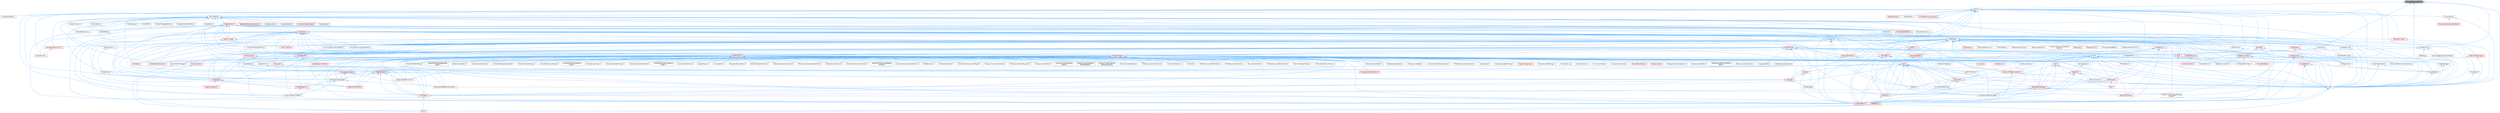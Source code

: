 digraph "ThreadSafeCounter64.h"
{
 // INTERACTIVE_SVG=YES
 // LATEX_PDF_SIZE
  bgcolor="transparent";
  edge [fontname=Helvetica,fontsize=10,labelfontname=Helvetica,labelfontsize=10];
  node [fontname=Helvetica,fontsize=10,shape=box,height=0.2,width=0.4];
  Node1 [id="Node000001",label="ThreadSafeCounter64.h",height=0.2,width=0.4,color="gray40", fillcolor="grey60", style="filled", fontcolor="black",tooltip=" "];
  Node1 -> Node2 [id="edge1_Node000001_Node000002",dir="back",color="steelblue1",style="solid",tooltip=" "];
  Node2 [id="Node000002",label="Atomic.h",height=0.2,width=0.4,color="grey40", fillcolor="white", style="filled",URL="$d3/d91/Atomic_8h.html",tooltip=" "];
  Node2 -> Node3 [id="edge2_Node000002_Node000003",dir="back",color="steelblue1",style="solid",tooltip=" "];
  Node3 [id="Node000003",label="AnimationStreaming.h",height=0.2,width=0.4,color="grey40", fillcolor="white", style="filled",URL="$d5/d44/AnimationStreaming_8h.html",tooltip=" "];
  Node2 -> Node4 [id="edge3_Node000002_Node000004",dir="back",color="steelblue1",style="solid",tooltip=" "];
  Node4 [id="Node000004",label="CircularQueue.h",height=0.2,width=0.4,color="grey40", fillcolor="white", style="filled",URL="$d7/d38/CircularQueue_8h.html",tooltip=" "];
  Node4 -> Node5 [id="edge4_Node000004_Node000005",dir="back",color="steelblue1",style="solid",tooltip=" "];
  Node5 [id="Node000005",label="Core.h",height=0.2,width=0.4,color="grey40", fillcolor="white", style="filled",URL="$d6/dd7/Core_8h.html",tooltip=" "];
  Node5 -> Node6 [id="edge5_Node000005_Node000006",dir="back",color="steelblue1",style="solid",tooltip=" "];
  Node6 [id="Node000006",label="CoreUObject.h",height=0.2,width=0.4,color="red", fillcolor="#FFF0F0", style="filled",URL="$d0/ded/CoreUObject_8h.html",tooltip=" "];
  Node6 -> Node7 [id="edge6_Node000006_Node000007",dir="back",color="steelblue1",style="solid",tooltip=" "];
  Node7 [id="Node000007",label="Engine.h",height=0.2,width=0.4,color="grey40", fillcolor="white", style="filled",URL="$d1/d34/Public_2Engine_8h.html",tooltip=" "];
  Node6 -> Node9 [id="edge7_Node000006_Node000009",dir="back",color="steelblue1",style="solid",tooltip=" "];
  Node9 [id="Node000009",label="SlateBasics.h",height=0.2,width=0.4,color="red", fillcolor="#FFF0F0", style="filled",URL="$da/d2f/SlateBasics_8h.html",tooltip=" "];
  Node9 -> Node7 [id="edge8_Node000009_Node000007",dir="back",color="steelblue1",style="solid",tooltip=" "];
  Node5 -> Node7 [id="edge9_Node000005_Node000007",dir="back",color="steelblue1",style="solid",tooltip=" "];
  Node5 -> Node9 [id="edge10_Node000005_Node000009",dir="back",color="steelblue1",style="solid",tooltip=" "];
  Node4 -> Node14 [id="edge11_Node000004_Node000014",dir="back",color="steelblue1",style="solid",tooltip=" "];
  Node14 [id="Node000014",label="MetasoundArrayRandomNode.h",height=0.2,width=0.4,color="red", fillcolor="#FFF0F0", style="filled",URL="$d3/d94/MetasoundArrayRandomNode_8h.html",tooltip=" "];
  Node2 -> Node46 [id="edge12_Node000002_Node000046",dir="back",color="steelblue1",style="solid",tooltip=" "];
  Node46 [id="Node000046",label="Compression.h",height=0.2,width=0.4,color="grey40", fillcolor="white", style="filled",URL="$db/d9c/Compression_8h.html",tooltip=" "];
  Node46 -> Node47 [id="edge13_Node000046_Node000047",dir="back",color="steelblue1",style="solid",tooltip=" "];
  Node47 [id="Node000047",label="ArchiveLoadCompressedProxy.h",height=0.2,width=0.4,color="grey40", fillcolor="white", style="filled",URL="$d0/deb/ArchiveLoadCompressedProxy_8h.html",tooltip=" "];
  Node46 -> Node48 [id="edge14_Node000046_Node000048",dir="back",color="steelblue1",style="solid",tooltip=" "];
  Node48 [id="Node000048",label="ArchiveSaveCompressedProxy.h",height=0.2,width=0.4,color="grey40", fillcolor="white", style="filled",URL="$d4/dee/ArchiveSaveCompressedProxy_8h.html",tooltip=" "];
  Node46 -> Node49 [id="edge15_Node000046_Node000049",dir="back",color="steelblue1",style="solid",tooltip=" "];
  Node49 [id="Node000049",label="AsyncWork.h",height=0.2,width=0.4,color="red", fillcolor="#FFF0F0", style="filled",URL="$da/d9a/AsyncWork_8h.html",tooltip=" "];
  Node49 -> Node3 [id="edge16_Node000049_Node000003",dir="back",color="steelblue1",style="solid",tooltip=" "];
  Node49 -> Node5 [id="edge17_Node000049_Node000005",dir="back",color="steelblue1",style="solid",tooltip=" "];
  Node49 -> Node57 [id="edge18_Node000049_Node000057",dir="back",color="steelblue1",style="solid",tooltip=" "];
  Node57 [id="Node000057",label="CoreSharedPCH.h",height=0.2,width=0.4,color="red", fillcolor="#FFF0F0", style="filled",URL="$d8/de5/CoreSharedPCH_8h.html",tooltip=" "];
  Node49 -> Node471 [id="edge19_Node000049_Node000471",dir="back",color="steelblue1",style="solid",tooltip=" "];
  Node471 [id="Node000471",label="StatsFile.h",height=0.2,width=0.4,color="grey40", fillcolor="white", style="filled",URL="$d7/d3b/StatsFile_8h.html",tooltip=" "];
  Node46 -> Node5 [id="edge20_Node000046_Node000005",dir="back",color="steelblue1",style="solid",tooltip=" "];
  Node46 -> Node57 [id="edge21_Node000046_Node000057",dir="back",color="steelblue1",style="solid",tooltip=" "];
  Node46 -> Node471 [id="edge22_Node000046_Node000471",dir="back",color="steelblue1",style="solid",tooltip=" "];
  Node2 -> Node483 [id="edge23_Node000002_Node000483",dir="back",color="steelblue1",style="solid",tooltip=" "];
  Node483 [id="Node000483",label="CoreGlobals.h",height=0.2,width=0.4,color="grey40", fillcolor="white", style="filled",URL="$d5/d8c/CoreGlobals_8h.html",tooltip=" "];
  Node483 -> Node484 [id="edge24_Node000483_Node000484",dir="back",color="steelblue1",style="solid",tooltip=" "];
  Node484 [id="Node000484",label="AllocatorFixedSizeFreeList.h",height=0.2,width=0.4,color="grey40", fillcolor="white", style="filled",URL="$dd/d0d/AllocatorFixedSizeFreeList_8h.html",tooltip=" "];
  Node483 -> Node485 [id="edge25_Node000483_Node000485",dir="back",color="steelblue1",style="solid",tooltip=" "];
  Node485 [id="Node000485",label="App.h",height=0.2,width=0.4,color="red", fillcolor="#FFF0F0", style="filled",URL="$de/d8b/App_8h.html",tooltip=" "];
  Node485 -> Node5 [id="edge26_Node000485_Node000005",dir="back",color="steelblue1",style="solid",tooltip=" "];
  Node485 -> Node57 [id="edge27_Node000485_Node000057",dir="back",color="steelblue1",style="solid",tooltip=" "];
  Node485 -> Node487 [id="edge28_Node000485_Node000487",dir="back",color="steelblue1",style="solid",tooltip=" "];
  Node487 [id="Node000487",label="FeedbackContextAnsi.h",height=0.2,width=0.4,color="grey40", fillcolor="white", style="filled",URL="$de/d11/FeedbackContextAnsi_8h.html",tooltip=" "];
  Node485 -> Node492 [id="edge29_Node000485_Node000492",dir="back",color="steelblue1",style="solid",tooltip=" "];
  Node492 [id="Node000492",label="ParallelFor.h",height=0.2,width=0.4,color="red", fillcolor="#FFF0F0", style="filled",URL="$d2/da1/ParallelFor_8h.html",tooltip=" "];
  Node492 -> Node57 [id="edge30_Node000492_Node000057",dir="back",color="steelblue1",style="solid",tooltip=" "];
  Node485 -> Node1026 [id="edge31_Node000485_Node001026",dir="back",color="steelblue1",style="solid",tooltip=" "];
  Node1026 [id="Node001026",label="UnixFeedbackContext.h",height=0.2,width=0.4,color="grey40", fillcolor="white", style="filled",URL="$d2/db0/UnixFeedbackContext_8h.html",tooltip=" "];
  Node485 -> Node1027 [id="edge32_Node000485_Node001027",dir="back",color="steelblue1",style="solid",tooltip=" "];
  Node1027 [id="Node001027",label="UtilsCore.h",height=0.2,width=0.4,color="red", fillcolor="#FFF0F0", style="filled",URL="$d2/d12/UtilsCore_8h.html",tooltip=" "];
  Node483 -> Node1029 [id="edge33_Node000483_Node001029",dir="back",color="steelblue1",style="solid",tooltip=" "];
  Node1029 [id="Node001029",label="AssetAccessRestrictions.h",height=0.2,width=0.4,color="grey40", fillcolor="white", style="filled",URL="$d2/d86/AssetAccessRestrictions_8h.html",tooltip=" "];
  Node483 -> Node1030 [id="edge34_Node000483_Node001030",dir="back",color="steelblue1",style="solid",tooltip=" "];
  Node1030 [id="Node001030",label="BufferWriter.h",height=0.2,width=0.4,color="grey40", fillcolor="white", style="filled",URL="$de/d1c/BufferWriter_8h.html",tooltip=" "];
  Node1030 -> Node5 [id="edge35_Node001030_Node000005",dir="back",color="steelblue1",style="solid",tooltip=" "];
  Node483 -> Node1031 [id="edge36_Node000483_Node001031",dir="back",color="steelblue1",style="solid",tooltip=" "];
  Node1031 [id="Node001031",label="ConfigCacheIni.h",height=0.2,width=0.4,color="red", fillcolor="#FFF0F0", style="filled",URL="$dd/d3f/ConfigCacheIni_8h.html",tooltip=" "];
  Node1031 -> Node1032 [id="edge37_Node001031_Node001032",dir="back",color="steelblue1",style="solid",tooltip=" "];
  Node1032 [id="Node001032",label="ConfigContext.h",height=0.2,width=0.4,color="grey40", fillcolor="white", style="filled",URL="$d7/d2e/ConfigContext_8h.html",tooltip=" "];
  Node1031 -> Node5 [id="edge38_Node001031_Node000005",dir="back",color="steelblue1",style="solid",tooltip=" "];
  Node1031 -> Node57 [id="edge39_Node001031_Node000057",dir="back",color="steelblue1",style="solid",tooltip=" "];
  Node1031 -> Node1165 [id="edge40_Node001031_Node001165",dir="back",color="steelblue1",style="solid",tooltip=" "];
  Node1165 [id="Node001165",label="IPlatformFileManagedStorage\lWrapper.h",height=0.2,width=0.4,color="grey40", fillcolor="white", style="filled",URL="$db/d2e/IPlatformFileManagedStorageWrapper_8h.html",tooltip=" "];
  Node483 -> Node1032 [id="edge41_Node000483_Node001032",dir="back",color="steelblue1",style="solid",tooltip=" "];
  Node483 -> Node1171 [id="edge42_Node000483_Node001171",dir="back",color="steelblue1",style="solid",tooltip=" "];
  Node1171 [id="Node001171",label="ConfigTypes.h",height=0.2,width=0.4,color="red", fillcolor="#FFF0F0", style="filled",URL="$df/da3/ConfigTypes_8h.html",tooltip=" "];
  Node1171 -> Node1031 [id="edge43_Node001171_Node001031",dir="back",color="steelblue1",style="solid",tooltip=" "];
  Node1171 -> Node1032 [id="edge44_Node001171_Node001032",dir="back",color="steelblue1",style="solid",tooltip=" "];
  Node483 -> Node1173 [id="edge45_Node000483_Node001173",dir="back",color="steelblue1",style="solid",tooltip=" "];
  Node1173 [id="Node001173",label="CookStats.h",height=0.2,width=0.4,color="grey40", fillcolor="white", style="filled",URL="$dc/d35/CookStats_8h.html",tooltip=" "];
  Node1173 -> Node1174 [id="edge46_Node001173_Node001174",dir="back",color="steelblue1",style="solid",tooltip=" "];
  Node1174 [id="Node001174",label="CookProfilerProvider.h",height=0.2,width=0.4,color="grey40", fillcolor="white", style="filled",URL="$d8/d93/CookProfilerProvider_8h.html",tooltip=" "];
  Node1173 -> Node1175 [id="edge47_Node001173_Node001175",dir="back",color="steelblue1",style="solid",tooltip=" "];
  Node1175 [id="Node001175",label="SubUVAnimation.h",height=0.2,width=0.4,color="red", fillcolor="#FFF0F0", style="filled",URL="$de/de5/SubUVAnimation_8h.html",tooltip=" "];
  Node483 -> Node5 [id="edge48_Node000483_Node000005",dir="back",color="steelblue1",style="solid",tooltip=" "];
  Node483 -> Node1177 [id="edge49_Node000483_Node001177",dir="back",color="steelblue1",style="solid",tooltip=" "];
  Node1177 [id="Node001177",label="CoreMinimal.h",height=0.2,width=0.4,color="red", fillcolor="#FFF0F0", style="filled",URL="$d7/d67/CoreMinimal_8h.html",tooltip=" "];
  Node1177 -> Node1196 [id="edge50_Node001177_Node001196",dir="back",color="steelblue1",style="solid",tooltip=" "];
  Node1196 [id="Node001196",label="AIModule.h",height=0.2,width=0.4,color="grey40", fillcolor="white", style="filled",URL="$d9/df1/AIModule_8h.html",tooltip=" "];
  Node1177 -> Node944 [id="edge51_Node001177_Node000944",dir="back",color="steelblue1",style="solid",tooltip=" "];
  Node944 [id="Node000944",label="AnimationEditorUtils.h",height=0.2,width=0.4,color="grey40", fillcolor="white", style="filled",URL="$df/d23/AnimationEditorUtils_8h.html",tooltip=" "];
  Node1177 -> Node3 [id="edge52_Node001177_Node000003",dir="back",color="steelblue1",style="solid",tooltip=" "];
  Node1177 -> Node2842 [id="edge53_Node001177_Node002842",dir="back",color="steelblue1",style="solid",tooltip=" "];
  Node2842 [id="Node002842",label="BlueprintActionFilter.h",height=0.2,width=0.4,color="red", fillcolor="#FFF0F0", style="filled",URL="$d5/d2a/BlueprintActionFilter_8h.html",tooltip=" "];
  Node1177 -> Node1951 [id="edge54_Node001177_Node001951",dir="back",color="steelblue1",style="solid",tooltip=" "];
  Node1951 [id="Node001951",label="BlueprintTypePromotion.h",height=0.2,width=0.4,color="grey40", fillcolor="white", style="filled",URL="$d2/d23/BlueprintTypePromotion_8h.html",tooltip=" "];
  Node1177 -> Node3216 [id="edge55_Node001177_Node003216",dir="back",color="steelblue1",style="solid",tooltip=" "];
  Node3216 [id="Node003216",label="BulkData.h",height=0.2,width=0.4,color="red", fillcolor="#FFF0F0", style="filled",URL="$d4/d8e/BulkData_8h.html",tooltip=" "];
  Node3216 -> Node6 [id="edge56_Node003216_Node000006",dir="back",color="steelblue1",style="solid",tooltip=" "];
  Node1177 -> Node3252 [id="edge57_Node001177_Node003252",dir="back",color="steelblue1",style="solid",tooltip=" "];
  Node3252 [id="Node003252",label="CameraModularFeature.h",height=0.2,width=0.4,color="grey40", fillcolor="white", style="filled",URL="$dc/d79/CameraModularFeature_8h.html",tooltip=" "];
  Node1177 -> Node3254 [id="edge58_Node001177_Node003254",dir="back",color="steelblue1",style="solid",tooltip=" "];
  Node3254 [id="Node003254",label="CameraPhotographyModule.h",height=0.2,width=0.4,color="grey40", fillcolor="white", style="filled",URL="$dc/d3c/CameraPhotographyModule_8h.html",tooltip=" "];
  Node1177 -> Node3313 [id="edge59_Node001177_Node003313",dir="back",color="steelblue1",style="solid",tooltip=" "];
  Node3313 [id="Node003313",label="CelestialVaultEditor.h",height=0.2,width=0.4,color="grey40", fillcolor="white", style="filled",URL="$da/ddc/CelestialVaultEditor_8h.html",tooltip=" "];
  Node1177 -> Node3344 [id="edge60_Node001177_Node003344",dir="back",color="steelblue1",style="solid",tooltip=" "];
  Node3344 [id="Node003344",label="ChaosFleshDeprecatedNodes\lPlugin.h",height=0.2,width=0.4,color="grey40", fillcolor="white", style="filled",URL="$d9/d1d/ChaosFleshDeprecatedNodesPlugin_8h.html",tooltip=" "];
  Node1177 -> Node3345 [id="edge61_Node001177_Node003345",dir="back",color="steelblue1",style="solid",tooltip=" "];
  Node3345 [id="Node003345",label="ChaosFleshEditorPlugin.h",height=0.2,width=0.4,color="grey40", fillcolor="white", style="filled",URL="$d1/dea/ChaosFleshEditorPlugin_8h.html",tooltip=" "];
  Node1177 -> Node3346 [id="edge62_Node001177_Node003346",dir="back",color="steelblue1",style="solid",tooltip=" "];
  Node3346 [id="Node003346",label="ChaosFleshEnginePlugin.h",height=0.2,width=0.4,color="grey40", fillcolor="white", style="filled",URL="$dc/da6/ChaosFleshEnginePlugin_8h.html",tooltip=" "];
  Node1177 -> Node3358 [id="edge63_Node001177_Node003358",dir="back",color="steelblue1",style="solid",tooltip=" "];
  Node3358 [id="Node003358",label="ChaosFleshNodesPlugin.h",height=0.2,width=0.4,color="grey40", fillcolor="white", style="filled",URL="$d8/d29/ChaosFleshNodesPlugin_8h.html",tooltip=" "];
  Node1177 -> Node3372 [id="edge64_Node001177_Node003372",dir="back",color="steelblue1",style="solid",tooltip=" "];
  Node3372 [id="Node003372",label="ChaosModularVehicleEditor\lPlugin.h",height=0.2,width=0.4,color="grey40", fillcolor="white", style="filled",URL="$d0/dfb/ChaosModularVehicleEditorPlugin_8h.html",tooltip=" "];
  Node1177 -> Node3373 [id="edge65_Node001177_Node003373",dir="back",color="steelblue1",style="solid",tooltip=" "];
  Node3373 [id="Node003373",label="ChaosModularVehicleEngine\lPlugin.h",height=0.2,width=0.4,color="grey40", fillcolor="white", style="filled",URL="$d8/dc1/ChaosModularVehicleEnginePlugin_8h.html",tooltip=" "];
  Node1177 -> Node3374 [id="edge66_Node001177_Node003374",dir="back",color="steelblue1",style="solid",tooltip=" "];
  Node3374 [id="Node003374",label="ChaosModularVehiclePlugin.h",height=0.2,width=0.4,color="grey40", fillcolor="white", style="filled",URL="$db/db1/ChaosModularVehiclePlugin_8h.html",tooltip=" "];
  Node1177 -> Node3377 [id="edge67_Node001177_Node003377",dir="back",color="steelblue1",style="solid",tooltip=" "];
  Node3377 [id="Node003377",label="ChaosVehiclesEditorPlugin.h",height=0.2,width=0.4,color="grey40", fillcolor="white", style="filled",URL="$d9/da4/ChaosVehiclesEditorPlugin_8h.html",tooltip=" "];
  Node1177 -> Node3379 [id="edge68_Node001177_Node003379",dir="back",color="steelblue1",style="solid",tooltip=" "];
  Node3379 [id="Node003379",label="ChaosVehiclesPlugin.h",height=0.2,width=0.4,color="grey40", fillcolor="white", style="filled",URL="$d8/d33/ChaosVehiclesPlugin_8h.html",tooltip=" "];
  Node1177 -> Node3910 [id="edge69_Node001177_Node003910",dir="back",color="steelblue1",style="solid",tooltip=" "];
  Node3910 [id="Node003910",label="ControlRigPhysicsModule.h",height=0.2,width=0.4,color="grey40", fillcolor="white", style="filled",URL="$d9/d4c/ControlRigPhysicsModule_8h.html",tooltip=" "];
  Node1177 -> Node5 [id="edge70_Node001177_Node000005",dir="back",color="steelblue1",style="solid",tooltip=" "];
  Node1177 -> Node57 [id="edge71_Node001177_Node000057",dir="back",color="steelblue1",style="solid",tooltip=" "];
  Node1177 -> Node3321 [id="edge72_Node001177_Node003321",dir="back",color="steelblue1",style="solid",tooltip=" "];
  Node3321 [id="Node003321",label="DemoNetDriver.h",height=0.2,width=0.4,color="grey40", fillcolor="white", style="filled",URL="$df/df9/DemoNetDriver_8h.html",tooltip=" "];
  Node1177 -> Node4139 [id="edge73_Node001177_Node004139",dir="back",color="steelblue1",style="solid",tooltip=" "];
  Node4139 [id="Node004139",label="DeviceProfileManager.h",height=0.2,width=0.4,color="grey40", fillcolor="white", style="filled",URL="$db/d84/DeviceProfileManager_8h.html",tooltip=" "];
  Node4139 -> Node7 [id="edge74_Node004139_Node000007",dir="back",color="steelblue1",style="solid",tooltip=" "];
  Node1177 -> Node4365 [id="edge75_Node001177_Node004365",dir="back",color="steelblue1",style="solid",tooltip=" "];
  Node4365 [id="Node004365",label="DynamicMeshModule.h",height=0.2,width=0.4,color="grey40", fillcolor="white", style="filled",URL="$d1/d3b/DynamicMeshModule_8h.html",tooltip=" "];
  Node1177 -> Node4603 [id="edge76_Node001177_Node004603",dir="back",color="steelblue1",style="solid",tooltip=" "];
  Node4603 [id="Node004603",label="EngineModule.h",height=0.2,width=0.4,color="grey40", fillcolor="white", style="filled",URL="$d7/dc6/EngineModule_8h.html",tooltip=" "];
  Node1177 -> Node2755 [id="edge77_Node001177_Node002755",dir="back",color="steelblue1",style="solid",tooltip=" "];
  Node2755 [id="Node002755",label="FindInBlueprintManager.h",height=0.2,width=0.4,color="grey40", fillcolor="white", style="filled",URL="$db/d3b/FindInBlueprintManager_8h.html",tooltip=" "];
  Node2755 -> Node1949 [id="edge78_Node002755_Node001949",dir="back",color="steelblue1",style="solid",tooltip=" "];
  Node1949 [id="Node001949",label="FindInBlueprints.h",height=0.2,width=0.4,color="red", fillcolor="#FFF0F0", style="filled",URL="$d0/d27/FindInBlueprints_8h.html",tooltip=" "];
  Node1949 -> Node1952 [id="edge79_Node001949_Node001952",dir="back",color="steelblue1",style="solid",tooltip=" "];
  Node1952 [id="Node001952",label="ImaginaryBlueprintData.h",height=0.2,width=0.4,color="grey40", fillcolor="white", style="filled",URL="$d9/d16/ImaginaryBlueprintData_8h.html",tooltip=" "];
  Node2755 -> Node1952 [id="edge80_Node002755_Node001952",dir="back",color="steelblue1",style="solid",tooltip=" "];
  Node2755 -> Node2756 [id="edge81_Node002755_Node002756",dir="back",color="steelblue1",style="solid",tooltip=" "];
  Node2756 [id="Node002756",label="ReplaceNodeReferencesHelper.h",height=0.2,width=0.4,color="grey40", fillcolor="white", style="filled",URL="$de/d84/ReplaceNodeReferencesHelper_8h.html",tooltip=" "];
  Node1177 -> Node1949 [id="edge82_Node001177_Node001949",dir="back",color="steelblue1",style="solid",tooltip=" "];
  Node1177 -> Node411 [id="edge83_Node001177_Node000411",dir="back",color="steelblue1",style="solid",tooltip=" "];
  Node411 [id="Node000411",label="FractureEditor.h",height=0.2,width=0.4,color="grey40", fillcolor="white", style="filled",URL="$db/df2/FractureEditor_8h.html",tooltip=" "];
  Node1177 -> Node6218 [id="edge84_Node001177_Node006218",dir="back",color="steelblue1",style="solid",tooltip=" "];
  Node6218 [id="Node006218",label="GameplayAbilitiesModule.h",height=0.2,width=0.4,color="red", fillcolor="#FFF0F0", style="filled",URL="$d3/d9a/GameplayAbilitiesModule_8h.html",tooltip=" "];
  Node1177 -> Node4083 [id="edge85_Node001177_Node004083",dir="back",color="steelblue1",style="solid",tooltip=" "];
  Node4083 [id="Node004083",label="GameplayTagsModule.h",height=0.2,width=0.4,color="grey40", fillcolor="white", style="filled",URL="$dc/d65/GameplayTagsModule_8h.html",tooltip=" "];
  Node1177 -> Node6227 [id="edge86_Node001177_Node006227",dir="back",color="steelblue1",style="solid",tooltip=" "];
  Node6227 [id="Node006227",label="GameplayTasksModule.h",height=0.2,width=0.4,color="grey40", fillcolor="white", style="filled",URL="$df/de6/GameplayTasksModule_8h.html",tooltip=" "];
  Node1177 -> Node6232 [id="edge87_Node001177_Node006232",dir="back",color="steelblue1",style="solid",tooltip=" "];
  Node6232 [id="Node006232",label="GenericOctree.h",height=0.2,width=0.4,color="red", fillcolor="#FFF0F0", style="filled",URL="$de/de6/GenericOctree_8h.html",tooltip=" "];
  Node6232 -> Node7 [id="edge88_Node006232_Node000007",dir="back",color="steelblue1",style="solid",tooltip=" "];
  Node1177 -> Node6244 [id="edge89_Node001177_Node006244",dir="back",color="steelblue1",style="solid",tooltip=" "];
  Node6244 [id="Node006244",label="GeometricObjectsModule.h",height=0.2,width=0.4,color="grey40", fillcolor="white", style="filled",URL="$d4/d44/GeometricObjectsModule_8h.html",tooltip=" "];
  Node1177 -> Node6253 [id="edge90_Node001177_Node006253",dir="back",color="steelblue1",style="solid",tooltip=" "];
  Node6253 [id="Node006253",label="GeometryAlgorithmsModule.h",height=0.2,width=0.4,color="grey40", fillcolor="white", style="filled",URL="$d2/d4c/GeometryAlgorithmsModule_8h.html",tooltip=" "];
  Node1177 -> Node6266 [id="edge91_Node001177_Node006266",dir="back",color="steelblue1",style="solid",tooltip=" "];
  Node6266 [id="Node006266",label="GeometryCollectionNodesPlugin.h",height=0.2,width=0.4,color="grey40", fillcolor="white", style="filled",URL="$dc/d4a/GeometryCollectionNodesPlugin_8h.html",tooltip=" "];
  Node1177 -> Node6275 [id="edge92_Node001177_Node006275",dir="back",color="steelblue1",style="solid",tooltip=" "];
  Node6275 [id="Node006275",label="GeometryCoreModule.h",height=0.2,width=0.4,color="grey40", fillcolor="white", style="filled",URL="$de/da5/GeometryCoreModule_8h.html",tooltip=" "];
  Node1177 -> Node6276 [id="edge93_Node001177_Node006276",dir="back",color="steelblue1",style="solid",tooltip=" "];
  Node6276 [id="Node006276",label="GeometryFrameworkModule.h",height=0.2,width=0.4,color="grey40", fillcolor="white", style="filled",URL="$d2/d63/GeometryFrameworkModule_8h.html",tooltip=" "];
  Node1177 -> Node6277 [id="edge94_Node001177_Node006277",dir="back",color="steelblue1",style="solid",tooltip=" "];
  Node6277 [id="Node006277",label="GeometryProcessingAdapters\lModule.h",height=0.2,width=0.4,color="grey40", fillcolor="white", style="filled",URL="$d8/d08/GeometryProcessingAdaptersModule_8h.html",tooltip=" "];
  Node1177 -> Node6278 [id="edge95_Node001177_Node006278",dir="back",color="steelblue1",style="solid",tooltip=" "];
  Node6278 [id="Node006278",label="GeometryScriptingCoreModule.h",height=0.2,width=0.4,color="grey40", fillcolor="white", style="filled",URL="$da/d59/GeometryScriptingCoreModule_8h.html",tooltip=" "];
  Node1177 -> Node6292 [id="edge96_Node001177_Node006292",dir="back",color="steelblue1",style="solid",tooltip=" "];
  Node6292 [id="Node006292",label="HDRIBackdrop.h",height=0.2,width=0.4,color="grey40", fillcolor="white", style="filled",URL="$d7/d73/HDRIBackdrop_8h.html",tooltip=" "];
  Node1177 -> Node6425 [id="edge97_Node001177_Node006425",dir="back",color="steelblue1",style="solid",tooltip=" "];
  Node6425 [id="Node006425",label="HotReloadInterface.h",height=0.2,width=0.4,color="grey40", fillcolor="white", style="filled",URL="$d8/dda/HotReloadInterface_8h.html",tooltip=" "];
  Node1177 -> Node6439 [id="edge98_Node001177_Node006439",dir="back",color="steelblue1",style="solid",tooltip=" "];
  Node6439 [id="Node006439",label="ICustomMeshComponentPlugin.h",height=0.2,width=0.4,color="grey40", fillcolor="white", style="filled",URL="$d3/d03/ICustomMeshComponentPlugin_8h.html",tooltip=" "];
  Node1177 -> Node6449 [id="edge99_Node001177_Node006449",dir="back",color="steelblue1",style="solid",tooltip=" "];
  Node6449 [id="Node006449",label="IDisplayClusterColorGrading.h",height=0.2,width=0.4,color="grey40", fillcolor="white", style="filled",URL="$d5/d11/IDisplayClusterColorGrading_8h.html",tooltip=" "];
  Node1177 -> Node6451 [id="edge100_Node001177_Node006451",dir="back",color="steelblue1",style="solid",tooltip=" "];
  Node6451 [id="Node006451",label="IDisplayClusterConfiguration.h",height=0.2,width=0.4,color="grey40", fillcolor="white", style="filled",URL="$db/d76/IDisplayClusterConfiguration_8h.html",tooltip=" "];
  Node1177 -> Node6464 [id="edge101_Node001177_Node006464",dir="back",color="steelblue1",style="solid",tooltip=" "];
  Node6464 [id="Node006464",label="IDisplayClusterDetails.h",height=0.2,width=0.4,color="grey40", fillcolor="white", style="filled",URL="$d7/dd0/IDisplayClusterDetails_8h.html",tooltip=" "];
  Node1177 -> Node4192 [id="edge102_Node001177_Node004192",dir="back",color="steelblue1",style="solid",tooltip=" "];
  Node4192 [id="Node004192",label="IDisplayClusterLightCard\lEditor.h",height=0.2,width=0.4,color="grey40", fillcolor="white", style="filled",URL="$d8/df4/IDisplayClusterLightCardEditor_8h.html",tooltip=" "];
  Node1177 -> Node6466 [id="edge103_Node001177_Node006466",dir="back",color="steelblue1",style="solid",tooltip=" "];
  Node6466 [id="Node006466",label="IDisplayClusterLightCard\lEditorShaders.h",height=0.2,width=0.4,color="grey40", fillcolor="white", style="filled",URL="$d6/d4e/IDisplayClusterLightCardEditorShaders_8h.html",tooltip=" "];
  Node1177 -> Node6467 [id="edge104_Node001177_Node006467",dir="back",color="steelblue1",style="solid",tooltip=" "];
  Node6467 [id="Node006467",label="IDisplayClusterLightCard\lExtenderModule.h",height=0.2,width=0.4,color="grey40", fillcolor="white", style="filled",URL="$df/da7/IDisplayClusterLightCardExtenderModule_8h.html",tooltip=" "];
  Node1177 -> Node6469 [id="edge105_Node001177_Node006469",dir="back",color="steelblue1",style="solid",tooltip=" "];
  Node6469 [id="Node006469",label="IDisplayClusterOperator.h",height=0.2,width=0.4,color="grey40", fillcolor="white", style="filled",URL="$dc/d99/IDisplayClusterOperator_8h.html",tooltip=" "];
  Node1177 -> Node2721 [id="edge106_Node001177_Node002721",dir="back",color="steelblue1",style="solid",tooltip=" "];
  Node2721 [id="Node002721",label="IDisplayClusterScenePreview.h",height=0.2,width=0.4,color="grey40", fillcolor="white", style="filled",URL="$dc/dce/IDisplayClusterScenePreview_8h.html",tooltip=" "];
  Node1177 -> Node6499 [id="edge107_Node001177_Node006499",dir="back",color="steelblue1",style="solid",tooltip=" "];
  Node6499 [id="Node006499",label="IMeshDescriptionModule.h",height=0.2,width=0.4,color="grey40", fillcolor="white", style="filled",URL="$d5/d6a/IMeshDescriptionModule_8h.html",tooltip=" "];
  Node1177 -> Node6501 [id="edge108_Node001177_Node006501",dir="back",color="steelblue1",style="solid",tooltip=" "];
  Node6501 [id="Node006501",label="IMovieSceneModule.h",height=0.2,width=0.4,color="grey40", fillcolor="white", style="filled",URL="$d3/d85/IMovieSceneModule_8h.html",tooltip=" "];
  Node1177 -> Node6504 [id="edge109_Node001177_Node006504",dir="back",color="steelblue1",style="solid",tooltip=" "];
  Node6504 [id="Node006504",label="IMovieSceneTracksModule.h",height=0.2,width=0.4,color="grey40", fillcolor="white", style="filled",URL="$d9/d95/IMovieSceneTracksModule_8h.html",tooltip=" "];
  Node1177 -> Node5131 [id="edge110_Node001177_Node005131",dir="back",color="steelblue1",style="solid",tooltip=" "];
  Node5131 [id="Node005131",label="IPixelStreaming2EditorModule.h",height=0.2,width=0.4,color="grey40", fillcolor="white", style="filled",URL="$d3/d62/IPixelStreaming2EditorModule_8h.html",tooltip=" "];
  Node1177 -> Node6519 [id="edge111_Node001177_Node006519",dir="back",color="steelblue1",style="solid",tooltip=" "];
  Node6519 [id="Node006519",label="IPixelStreaming2HMDModule.h",height=0.2,width=0.4,color="grey40", fillcolor="white", style="filled",URL="$d9/dda/IPixelStreaming2HMDModule_8h.html",tooltip=" "];
  Node1177 -> Node1952 [id="edge112_Node001177_Node001952",dir="back",color="steelblue1",style="solid",tooltip=" "];
  Node1177 -> Node5263 [id="edge113_Node001177_Node005263",dir="back",color="steelblue1",style="solid",tooltip=" "];
  Node5263 [id="Node005263",label="LinkerLoad.h",height=0.2,width=0.4,color="red", fillcolor="#FFF0F0", style="filled",URL="$d7/def/LinkerLoad_8h.html",tooltip=" "];
  Node5263 -> Node6 [id="edge114_Node005263_Node000006",dir="back",color="steelblue1",style="solid",tooltip=" "];
  Node1177 -> Node6881 [id="edge115_Node001177_Node006881",dir="back",color="steelblue1",style="solid",tooltip=" "];
  Node6881 [id="Node006881",label="ObjectReader.h",height=0.2,width=0.4,color="grey40", fillcolor="white", style="filled",URL="$de/d04/ObjectReader_8h.html",tooltip=" "];
  Node6881 -> Node6 [id="edge116_Node006881_Node000006",dir="back",color="steelblue1",style="solid",tooltip=" "];
  Node1177 -> Node6885 [id="edge117_Node001177_Node006885",dir="back",color="steelblue1",style="solid",tooltip=" "];
  Node6885 [id="Node006885",label="ObjectWriter.h",height=0.2,width=0.4,color="grey40", fillcolor="white", style="filled",URL="$db/dfd/ObjectWriter_8h.html",tooltip=" "];
  Node6885 -> Node6 [id="edge118_Node006885_Node000006",dir="back",color="steelblue1",style="solid",tooltip=" "];
  Node1177 -> Node6889 [id="edge119_Node001177_Node006889",dir="back",color="steelblue1",style="solid",tooltip=" "];
  Node6889 [id="Node006889",label="Package.h",height=0.2,width=0.4,color="red", fillcolor="#FFF0F0", style="filled",URL="$dd/d79/Package_8h.html",tooltip=" "];
  Node6889 -> Node6 [id="edge120_Node006889_Node000006",dir="back",color="steelblue1",style="solid",tooltip=" "];
  Node6889 -> Node6133 [id="edge121_Node006889_Node006133",dir="back",color="steelblue1",style="solid",tooltip=" "];
  Node6133 [id="Node006133",label="SavePackage.h",height=0.2,width=0.4,color="grey40", fillcolor="white", style="filled",URL="$d7/d0a/SavePackage_8h.html",tooltip=" "];
  Node1177 -> Node6916 [id="edge122_Node001177_Node006916",dir="back",color="steelblue1",style="solid",tooltip=" "];
  Node6916 [id="Node006916",label="ParticlePerfStats.h",height=0.2,width=0.4,color="red", fillcolor="#FFF0F0", style="filled",URL="$dd/df4/ParticlePerfStats_8h.html",tooltip=" "];
  Node1177 -> Node5633 [id="edge123_Node001177_Node005633",dir="back",color="steelblue1",style="solid",tooltip=" "];
  Node5633 [id="Node005633",label="PropertyAccessUtil.h",height=0.2,width=0.4,color="red", fillcolor="#FFF0F0", style="filled",URL="$dd/d5d/PropertyAccessUtil_8h.html",tooltip=" "];
  Node1177 -> Node6388 [id="edge124_Node001177_Node006388",dir="back",color="steelblue1",style="solid",tooltip=" "];
  Node6388 [id="Node006388",label="QueuedThreadPoolWrapper.h",height=0.2,width=0.4,color="grey40", fillcolor="white", style="filled",URL="$dc/d5f/QueuedThreadPoolWrapper_8h.html",tooltip=" "];
  Node1177 -> Node7012 [id="edge125_Node001177_Node007012",dir="back",color="steelblue1",style="solid",tooltip=" "];
  Node7012 [id="Node007012",label="RenderGraphAllocator.h",height=0.2,width=0.4,color="red", fillcolor="#FFF0F0", style="filled",URL="$d4/da7/RenderGraphAllocator_8h.html",tooltip=" "];
  Node1177 -> Node6312 [id="edge126_Node001177_Node006312",dir="back",color="steelblue1",style="solid",tooltip=" "];
  Node6312 [id="Node006312",label="RenderingThread.h",height=0.2,width=0.4,color="red", fillcolor="#FFF0F0", style="filled",URL="$dc/df7/RenderingThread_8h.html",tooltip=" "];
  Node1177 -> Node2756 [id="edge127_Node001177_Node002756",dir="back",color="steelblue1",style="solid",tooltip=" "];
  Node1177 -> Node1175 [id="edge128_Node001177_Node001175",dir="back",color="steelblue1",style="solid",tooltip=" "];
  Node1177 -> Node5147 [id="edge129_Node001177_Node005147",dir="back",color="steelblue1",style="solid",tooltip=" "];
  Node5147 [id="Node005147",label="TickableEditorObject.h",height=0.2,width=0.4,color="red", fillcolor="#FFF0F0", style="filled",URL="$d9/d90/TickableEditorObject_8h.html",tooltip=" "];
  Node5147 -> Node2755 [id="edge130_Node005147_Node002755",dir="back",color="steelblue1",style="solid",tooltip=" "];
  Node5147 -> Node2756 [id="edge131_Node005147_Node002756",dir="back",color="steelblue1",style="solid",tooltip=" "];
  Node1177 -> Node7293 [id="edge132_Node001177_Node007293",dir="back",color="steelblue1",style="solid",tooltip=" "];
  Node7293 [id="Node007293",label="UVEditorUXSettings.h",height=0.2,width=0.4,color="grey40", fillcolor="white", style="filled",URL="$d3/d9f/UVEditorUXSettings_8h.html",tooltip=" "];
  Node1177 -> Node1027 [id="edge133_Node001177_Node001027",dir="back",color="steelblue1",style="solid",tooltip=" "];
  Node483 -> Node7371 [id="edge134_Node000483_Node007371",dir="back",color="steelblue1",style="solid",tooltip=" "];
  Node7371 [id="Node007371",label="CoreMisc.h",height=0.2,width=0.4,color="red", fillcolor="#FFF0F0", style="filled",URL="$d8/d97/CoreMisc_8h.html",tooltip=" "];
  Node7371 -> Node485 [id="edge135_Node007371_Node000485",dir="back",color="steelblue1",style="solid",tooltip=" "];
  Node7371 -> Node5 [id="edge136_Node007371_Node000005",dir="back",color="steelblue1",style="solid",tooltip=" "];
  Node7371 -> Node57 [id="edge137_Node007371_Node000057",dir="back",color="steelblue1",style="solid",tooltip=" "];
  Node7371 -> Node7373 [id="edge138_Node007371_Node007373",dir="back",color="steelblue1",style="solid",tooltip=" "];
  Node7373 [id="Node007373",label="ModuleManager.h",height=0.2,width=0.4,color="red", fillcolor="#FFF0F0", style="filled",URL="$d3/dd3/ModuleManager_8h.html",tooltip=" "];
  Node7373 -> Node1196 [id="edge139_Node007373_Node001196",dir="back",color="steelblue1",style="solid",tooltip=" "];
  Node7373 -> Node944 [id="edge140_Node007373_Node000944",dir="back",color="steelblue1",style="solid",tooltip=" "];
  Node7373 -> Node7374 [id="edge141_Node007373_Node007374",dir="back",color="steelblue1",style="solid",tooltip=" "];
  Node7374 [id="Node007374",label="AssetRegistryInterface.h",height=0.2,width=0.4,color="red", fillcolor="#FFF0F0", style="filled",URL="$d5/d26/AssetRegistryInterface_8h.html",tooltip=" "];
  Node7373 -> Node2842 [id="edge142_Node007373_Node002842",dir="back",color="steelblue1",style="solid",tooltip=" "];
  Node7373 -> Node1951 [id="edge143_Node007373_Node001951",dir="back",color="steelblue1",style="solid",tooltip=" "];
  Node7373 -> Node3252 [id="edge144_Node007373_Node003252",dir="back",color="steelblue1",style="solid",tooltip=" "];
  Node7373 -> Node3254 [id="edge145_Node007373_Node003254",dir="back",color="steelblue1",style="solid",tooltip=" "];
  Node7373 -> Node7375 [id="edge146_Node007373_Node007375",dir="back",color="steelblue1",style="solid",tooltip=" "];
  Node7375 [id="Node007375",label="CelestialVault.h",height=0.2,width=0.4,color="grey40", fillcolor="white", style="filled",URL="$d8/d37/CelestialVault_8h.html",tooltip=" "];
  Node7373 -> Node3313 [id="edge147_Node007373_Node003313",dir="back",color="steelblue1",style="solid",tooltip=" "];
  Node7373 -> Node7376 [id="edge148_Node007373_Node007376",dir="back",color="steelblue1",style="solid",tooltip=" "];
  Node7376 [id="Node007376",label="ChaosCachingEditorPlugin.h",height=0.2,width=0.4,color="grey40", fillcolor="white", style="filled",URL="$db/d55/ChaosCachingEditorPlugin_8h.html",tooltip=" "];
  Node7373 -> Node7377 [id="edge149_Node007373_Node007377",dir="back",color="steelblue1",style="solid",tooltip=" "];
  Node7377 [id="Node007377",label="ChaosCachingPlugin.h",height=0.2,width=0.4,color="red", fillcolor="#FFF0F0", style="filled",URL="$d3/dc8/ChaosCachingPlugin_8h.html",tooltip=" "];
  Node7373 -> Node3344 [id="edge150_Node007373_Node003344",dir="back",color="steelblue1",style="solid",tooltip=" "];
  Node7373 -> Node3345 [id="edge151_Node007373_Node003345",dir="back",color="steelblue1",style="solid",tooltip=" "];
  Node7373 -> Node3346 [id="edge152_Node007373_Node003346",dir="back",color="steelblue1",style="solid",tooltip=" "];
  Node7373 -> Node3358 [id="edge153_Node007373_Node003358",dir="back",color="steelblue1",style="solid",tooltip=" "];
  Node7373 -> Node3372 [id="edge154_Node007373_Node003372",dir="back",color="steelblue1",style="solid",tooltip=" "];
  Node7373 -> Node3373 [id="edge155_Node007373_Node003373",dir="back",color="steelblue1",style="solid",tooltip=" "];
  Node7373 -> Node3374 [id="edge156_Node007373_Node003374",dir="back",color="steelblue1",style="solid",tooltip=" "];
  Node7373 -> Node7380 [id="edge157_Node007373_Node007380",dir="back",color="steelblue1",style="solid",tooltip=" "];
  Node7380 [id="Node007380",label="ChaosSolverEditorPlugin.h",height=0.2,width=0.4,color="grey40", fillcolor="white", style="filled",URL="$d9/d01/ChaosSolverEditorPlugin_8h.html",tooltip=" "];
  Node7373 -> Node3377 [id="edge158_Node007373_Node003377",dir="back",color="steelblue1",style="solid",tooltip=" "];
  Node7373 -> Node3379 [id="edge159_Node007373_Node003379",dir="back",color="steelblue1",style="solid",tooltip=" "];
  Node7373 -> Node3910 [id="edge160_Node007373_Node003910",dir="back",color="steelblue1",style="solid",tooltip=" "];
  Node7373 -> Node57 [id="edge161_Node007373_Node000057",dir="back",color="steelblue1",style="solid",tooltip=" "];
  Node7373 -> Node6 [id="edge162_Node007373_Node000006",dir="back",color="steelblue1",style="solid",tooltip=" "];
  Node7373 -> Node4365 [id="edge163_Node007373_Node004365",dir="back",color="steelblue1",style="solid",tooltip=" "];
  Node7373 -> Node4603 [id="edge164_Node007373_Node004603",dir="back",color="steelblue1",style="solid",tooltip=" "];
  Node7373 -> Node411 [id="edge165_Node007373_Node000411",dir="back",color="steelblue1",style="solid",tooltip=" "];
  Node7373 -> Node324 [id="edge166_Node007373_Node000324",dir="back",color="steelblue1",style="solid",tooltip=" "];
  Node324 [id="Node000324",label="FractureTool.cpp",height=0.2,width=0.4,color="grey40", fillcolor="white", style="filled",URL="$dc/d9a/FractureTool_8cpp.html",tooltip=" "];
  Node7373 -> Node6218 [id="edge167_Node007373_Node006218",dir="back",color="steelblue1",style="solid",tooltip=" "];
  Node7373 -> Node4083 [id="edge168_Node007373_Node004083",dir="back",color="steelblue1",style="solid",tooltip=" "];
  Node7373 -> Node6227 [id="edge169_Node007373_Node006227",dir="back",color="steelblue1",style="solid",tooltip=" "];
  Node7373 -> Node6244 [id="edge170_Node007373_Node006244",dir="back",color="steelblue1",style="solid",tooltip=" "];
  Node7373 -> Node6253 [id="edge171_Node007373_Node006253",dir="back",color="steelblue1",style="solid",tooltip=" "];
  Node7373 -> Node6266 [id="edge172_Node007373_Node006266",dir="back",color="steelblue1",style="solid",tooltip=" "];
  Node7373 -> Node6275 [id="edge173_Node007373_Node006275",dir="back",color="steelblue1",style="solid",tooltip=" "];
  Node7373 -> Node6276 [id="edge174_Node007373_Node006276",dir="back",color="steelblue1",style="solid",tooltip=" "];
  Node7373 -> Node6277 [id="edge175_Node007373_Node006277",dir="back",color="steelblue1",style="solid",tooltip=" "];
  Node7373 -> Node6278 [id="edge176_Node007373_Node006278",dir="back",color="steelblue1",style="solid",tooltip=" "];
  Node7373 -> Node6292 [id="edge177_Node007373_Node006292",dir="back",color="steelblue1",style="solid",tooltip=" "];
  Node7373 -> Node141 [id="edge178_Node007373_Node000141",dir="back",color="steelblue1",style="solid",tooltip=" "];
  Node141 [id="Node000141",label="HairStrandsCore.h",height=0.2,width=0.4,color="grey40", fillcolor="white", style="filled",URL="$d7/def/HairStrandsCore_8h.html",tooltip=" "];
  Node7373 -> Node6425 [id="edge179_Node007373_Node006425",dir="back",color="steelblue1",style="solid",tooltip=" "];
  Node7373 -> Node7381 [id="edge180_Node007373_Node007381",dir="back",color="steelblue1",style="solid",tooltip=" "];
  Node7381 [id="Node007381",label="ICommonUIModule.h",height=0.2,width=0.4,color="grey40", fillcolor="white", style="filled",URL="$d8/d25/ICommonUIModule_8h.html",tooltip=" "];
  Node7373 -> Node7382 [id="edge181_Node007373_Node007382",dir="back",color="steelblue1",style="solid",tooltip=" "];
  Node7382 [id="Node007382",label="ICompressionFormat.h",height=0.2,width=0.4,color="grey40", fillcolor="white", style="filled",URL="$da/dfc/ICompressionFormat_8h.html",tooltip=" "];
  Node7373 -> Node5890 [id="edge182_Node007373_Node005890",dir="back",color="steelblue1",style="solid",tooltip=" "];
  Node5890 [id="Node005890",label="ICurveEditorModule.h",height=0.2,width=0.4,color="red", fillcolor="#FFF0F0", style="filled",URL="$d9/d40/ICurveEditorModule_8h.html",tooltip=" "];
  Node7373 -> Node6439 [id="edge183_Node007373_Node006439",dir="back",color="steelblue1",style="solid",tooltip=" "];
  Node7373 -> Node4186 [id="edge184_Node007373_Node004186",dir="back",color="steelblue1",style="solid",tooltip=" "];
  Node4186 [id="Node004186",label="IDisplayCluster.h",height=0.2,width=0.4,color="red", fillcolor="#FFF0F0", style="filled",URL="$de/d3f/IDisplayCluster_8h.html",tooltip=" "];
  Node7373 -> Node6449 [id="edge185_Node007373_Node006449",dir="back",color="steelblue1",style="solid",tooltip=" "];
  Node7373 -> Node6451 [id="edge186_Node007373_Node006451",dir="back",color="steelblue1",style="solid",tooltip=" "];
  Node7373 -> Node7383 [id="edge187_Node007373_Node007383",dir="back",color="steelblue1",style="solid",tooltip=" "];
  Node7383 [id="Node007383",label="IDisplayClusterConfigurator.h",height=0.2,width=0.4,color="grey40", fillcolor="white", style="filled",URL="$d0/d8c/IDisplayClusterConfigurator_8h.html",tooltip=" "];
  Node7373 -> Node6464 [id="edge188_Node007373_Node006464",dir="back",color="steelblue1",style="solid",tooltip=" "];
  Node7373 -> Node7384 [id="edge189_Node007373_Node007384",dir="back",color="steelblue1",style="solid",tooltip=" "];
  Node7384 [id="Node007384",label="IDisplayClusterEditor.h",height=0.2,width=0.4,color="grey40", fillcolor="white", style="filled",URL="$de/d22/IDisplayClusterEditor_8h.html",tooltip=" "];
  Node7373 -> Node4192 [id="edge190_Node007373_Node004192",dir="back",color="steelblue1",style="solid",tooltip=" "];
  Node7373 -> Node6466 [id="edge191_Node007373_Node006466",dir="back",color="steelblue1",style="solid",tooltip=" "];
  Node7373 -> Node6467 [id="edge192_Node007373_Node006467",dir="back",color="steelblue1",style="solid",tooltip=" "];
  Node7373 -> Node7385 [id="edge193_Node007373_Node007385",dir="back",color="steelblue1",style="solid",tooltip=" "];
  Node7385 [id="Node007385",label="IDisplayClusterMoviePipeline\lEditor.h",height=0.2,width=0.4,color="grey40", fillcolor="white", style="filled",URL="$dc/d3e/IDisplayClusterMoviePipelineEditor_8h.html",tooltip=" "];
  Node7373 -> Node6469 [id="edge194_Node007373_Node006469",dir="back",color="steelblue1",style="solid",tooltip=" "];
  Node7373 -> Node818 [id="edge195_Node007373_Node000818",dir="back",color="steelblue1",style="solid",tooltip=" "];
  Node818 [id="Node000818",label="IDisplayClusterProjection.h",height=0.2,width=0.4,color="grey40", fillcolor="white", style="filled",URL="$d3/ddf/IDisplayClusterProjection_8h.html",tooltip=" "];
  Node7373 -> Node2721 [id="edge196_Node007373_Node002721",dir="back",color="steelblue1",style="solid",tooltip=" "];
  Node7373 -> Node7386 [id="edge197_Node007373_Node007386",dir="back",color="steelblue1",style="solid",tooltip=" "];
  Node7386 [id="Node007386",label="IDisplayClusterShaders.h",height=0.2,width=0.4,color="grey40", fillcolor="white", style="filled",URL="$dc/dfb/IDisplayClusterShaders_8h.html",tooltip=" "];
  Node7373 -> Node4181 [id="edge198_Node007373_Node004181",dir="back",color="steelblue1",style="solid",tooltip=" "];
  Node4181 [id="Node004181",label="IDisplayClusterWarp.h",height=0.2,width=0.4,color="grey40", fillcolor="white", style="filled",URL="$d0/d4c/IDisplayClusterWarp_8h.html",tooltip=" "];
  Node7373 -> Node7387 [id="edge199_Node007373_Node007387",dir="back",color="steelblue1",style="solid",tooltip=" "];
  Node7387 [id="Node007387",label="ILiveLinkOverNDisplayModule.h",height=0.2,width=0.4,color="grey40", fillcolor="white", style="filled",URL="$d4/d9e/ILiveLinkOverNDisplayModule_8h.html",tooltip=" "];
  Node7373 -> Node6499 [id="edge200_Node007373_Node006499",dir="back",color="steelblue1",style="solid",tooltip=" "];
  Node7373 -> Node6501 [id="edge201_Node007373_Node006501",dir="back",color="steelblue1",style="solid",tooltip=" "];
  Node7373 -> Node6504 [id="edge202_Node007373_Node006504",dir="back",color="steelblue1",style="solid",tooltip=" "];
  Node7373 -> Node1877 [id="edge203_Node007373_Node001877",dir="back",color="steelblue1",style="solid",tooltip=" "];
  Node1877 [id="Node001877",label="INavigationTool.h",height=0.2,width=0.4,color="grey40", fillcolor="white", style="filled",URL="$df/d66/INavigationTool_8h.html",tooltip=" "];
  Node7373 -> Node5131 [id="edge204_Node007373_Node005131",dir="back",color="steelblue1",style="solid",tooltip=" "];
  Node7373 -> Node6519 [id="edge205_Node007373_Node006519",dir="back",color="steelblue1",style="solid",tooltip=" "];
  Node7373 -> Node2164 [id="edge206_Node007373_Node002164",dir="back",color="steelblue1",style="solid",tooltip=" "];
  Node2164 [id="Node002164",label="IPixelStreaming2InputModule.h",height=0.2,width=0.4,color="grey40", fillcolor="white", style="filled",URL="$df/d2f/IPixelStreaming2InputModule_8h.html",tooltip=" "];
  Node7373 -> Node2165 [id="edge207_Node007373_Node002165",dir="back",color="steelblue1",style="solid",tooltip=" "];
  Node2165 [id="Node002165",label="IPixelStreaming2Module.h",height=0.2,width=0.4,color="grey40", fillcolor="white", style="filled",URL="$d5/dad/IPixelStreaming2Module_8h.html",tooltip=" "];
  Node483 -> Node57 [id="edge208_Node000483_Node000057",dir="back",color="steelblue1",style="solid",tooltip=" "];
  Node483 -> Node4139 [id="edge209_Node000483_Node004139",dir="back",color="steelblue1",style="solid",tooltip=" "];
  Node483 -> Node7579 [id="edge210_Node000483_Node007579",dir="back",color="steelblue1",style="solid",tooltip=" "];
  Node7579 [id="Node007579",label="DynamicRHIResourceArray.h",height=0.2,width=0.4,color="red", fillcolor="#FFF0F0", style="filled",URL="$d7/d60/DynamicRHIResourceArray_8h.html",tooltip=" "];
  Node7579 -> Node5 [id="edge211_Node007579_Node000005",dir="back",color="steelblue1",style="solid",tooltip=" "];
  Node7579 -> Node57 [id="edge212_Node007579_Node000057",dir="back",color="steelblue1",style="solid",tooltip=" "];
  Node483 -> Node7583 [id="edge213_Node000483_Node007583",dir="back",color="steelblue1",style="solid",tooltip=" "];
  Node7583 [id="Node007583",label="FeedbackContext.h",height=0.2,width=0.4,color="red", fillcolor="#FFF0F0", style="filled",URL="$dd/d76/FeedbackContext_8h.html",tooltip=" "];
  Node7583 -> Node5 [id="edge214_Node007583_Node000005",dir="back",color="steelblue1",style="solid",tooltip=" "];
  Node7583 -> Node57 [id="edge215_Node007583_Node000057",dir="back",color="steelblue1",style="solid",tooltip=" "];
  Node7583 -> Node487 [id="edge216_Node007583_Node000487",dir="back",color="steelblue1",style="solid",tooltip=" "];
  Node7583 -> Node1026 [id="edge217_Node007583_Node001026",dir="back",color="steelblue1",style="solid",tooltip=" "];
  Node483 -> Node487 [id="edge218_Node000483_Node000487",dir="back",color="steelblue1",style="solid",tooltip=" "];
  Node483 -> Node7584 [id="edge219_Node000483_Node007584",dir="back",color="steelblue1",style="solid",tooltip=" "];
  Node7584 [id="Node007584",label="FrameValue.h",height=0.2,width=0.4,color="red", fillcolor="#FFF0F0", style="filled",URL="$d8/d1e/FrameValue_8h.html",tooltip=" "];
  Node483 -> Node6232 [id="edge220_Node000483_Node006232",dir="back",color="steelblue1",style="solid",tooltip=" "];
  Node483 -> Node7585 [id="edge221_Node000483_Node007585",dir="back",color="steelblue1",style="solid",tooltip=" "];
  Node7585 [id="Node007585",label="ILocalizedTextSource.h",height=0.2,width=0.4,color="grey40", fillcolor="white", style="filled",URL="$dd/dc6/ILocalizedTextSource_8h.html",tooltip=" "];
  Node483 -> Node1165 [id="edge222_Node000483_Node001165",dir="back",color="steelblue1",style="solid",tooltip=" "];
  Node483 -> Node5259 [id="edge223_Node000483_Node005259",dir="back",color="steelblue1",style="solid",tooltip=" "];
  Node5259 [id="Node005259",label="LazyObjectPtr.h",height=0.2,width=0.4,color="red", fillcolor="#FFF0F0", style="filled",URL="$d0/d2a/LazyObjectPtr_8h.html",tooltip=" "];
  Node5259 -> Node6 [id="edge224_Node005259_Node000006",dir="back",color="steelblue1",style="solid",tooltip=" "];
  Node5259 -> Node5263 [id="edge225_Node005259_Node005263",dir="back",color="steelblue1",style="solid",tooltip=" "];
  Node5259 -> Node5264 [id="edge226_Node005259_Node005264",dir="back",color="steelblue1",style="solid",tooltip=" "];
  Node5264 [id="Node005264",label="UnrealType.h",height=0.2,width=0.4,color="red", fillcolor="#FFF0F0", style="filled",URL="$d6/d2f/UnrealType_8h.html",tooltip=" "];
  Node5264 -> Node2842 [id="edge227_Node005264_Node002842",dir="back",color="steelblue1",style="solid",tooltip=" "];
  Node5264 -> Node6 [id="edge228_Node005264_Node000006",dir="back",color="steelblue1",style="solid",tooltip=" "];
  Node5264 -> Node5633 [id="edge229_Node005264_Node005633",dir="back",color="steelblue1",style="solid",tooltip=" "];
  Node483 -> Node7586 [id="edge230_Node000483_Node007586",dir="back",color="steelblue1",style="solid",tooltip=" "];
  Node7586 [id="Node007586",label="LightweightStats.h",height=0.2,width=0.4,color="red", fillcolor="#FFF0F0", style="filled",URL="$d5/d66/LightweightStats_8h.html",tooltip=" "];
  Node7586 -> Node7588 [id="edge231_Node007586_Node007588",dir="back",color="steelblue1",style="solid",tooltip=" "];
  Node7588 [id="Node007588",label="Stats.h",height=0.2,width=0.4,color="red", fillcolor="#FFF0F0", style="filled",URL="$dc/d09/Stats_8h.html",tooltip=" "];
  Node7588 -> Node3 [id="edge232_Node007588_Node000003",dir="back",color="steelblue1",style="solid",tooltip=" "];
  Node7588 -> Node49 [id="edge233_Node007588_Node000049",dir="back",color="steelblue1",style="solid",tooltip=" "];
  Node7588 -> Node5 [id="edge234_Node007588_Node000005",dir="back",color="steelblue1",style="solid",tooltip=" "];
  Node7588 -> Node57 [id="edge235_Node007588_Node000057",dir="back",color="steelblue1",style="solid",tooltip=" "];
  Node7588 -> Node2755 [id="edge236_Node007588_Node002755",dir="back",color="steelblue1",style="solid",tooltip=" "];
  Node7588 -> Node6218 [id="edge237_Node007588_Node006218",dir="back",color="steelblue1",style="solid",tooltip=" "];
  Node7588 -> Node7601 [id="edge238_Node007588_Node007601",dir="back",color="steelblue1",style="solid",tooltip=" "];
  Node7601 [id="Node007601",label="LoadTimeTracker.h",height=0.2,width=0.4,color="grey40", fillcolor="white", style="filled",URL="$d4/dec/LoadTimeTracker_8h.html",tooltip=" "];
  Node7588 -> Node7603 [id="edge239_Node007588_Node007603",dir="back",color="steelblue1",style="solid",tooltip=" "];
  Node7603 [id="Node007603",label="MallocBinned.h",height=0.2,width=0.4,color="grey40", fillcolor="white", style="filled",URL="$d5/dd9/MallocBinned_8h.html",tooltip=" "];
  Node7588 -> Node492 [id="edge240_Node007588_Node000492",dir="back",color="steelblue1",style="solid",tooltip=" "];
  Node7588 -> Node6388 [id="edge241_Node007588_Node006388",dir="back",color="steelblue1",style="solid",tooltip=" "];
  Node7588 -> Node6312 [id="edge242_Node007588_Node006312",dir="back",color="steelblue1",style="solid",tooltip=" "];
  Node7588 -> Node2756 [id="edge243_Node007588_Node002756",dir="back",color="steelblue1",style="solid",tooltip=" "];
  Node7588 -> Node471 [id="edge244_Node007588_Node000471",dir="back",color="steelblue1",style="solid",tooltip=" "];
  Node7588 -> Node6409 [id="edge245_Node007588_Node006409",dir="back",color="steelblue1",style="solid",tooltip=" "];
  Node6409 [id="Node006409",label="TaskGraphInterfaces.h",height=0.2,width=0.4,color="red", fillcolor="#FFF0F0", style="filled",URL="$d2/d4c/TaskGraphInterfaces_8h.html",tooltip=" "];
  Node6409 -> Node57 [id="edge246_Node006409_Node000057",dir="back",color="steelblue1",style="solid",tooltip=" "];
  Node6409 -> Node1165 [id="edge247_Node006409_Node001165",dir="back",color="steelblue1",style="solid",tooltip=" "];
  Node6409 -> Node492 [id="edge248_Node006409_Node000492",dir="back",color="steelblue1",style="solid",tooltip=" "];
  Node6409 -> Node6388 [id="edge249_Node006409_Node006388",dir="back",color="steelblue1",style="solid",tooltip=" "];
  Node6409 -> Node6312 [id="edge250_Node006409_Node006312",dir="back",color="steelblue1",style="solid",tooltip=" "];
  Node7588 -> Node7554 [id="edge251_Node007588_Node007554",dir="back",color="steelblue1",style="solid",tooltip=" "];
  Node7554 [id="Node007554",label="UObjectGlobals.h",height=0.2,width=0.4,color="red", fillcolor="#FFF0F0", style="filled",URL="$d0/da9/UObjectGlobals_8h.html",tooltip=" "];
  Node7554 -> Node2842 [id="edge252_Node007554_Node002842",dir="back",color="steelblue1",style="solid",tooltip=" "];
  Node7554 -> Node1951 [id="edge253_Node007554_Node001951",dir="back",color="steelblue1",style="solid",tooltip=" "];
  Node7554 -> Node6 [id="edge254_Node007554_Node000006",dir="back",color="steelblue1",style="solid",tooltip=" "];
  Node7554 -> Node2755 [id="edge255_Node007554_Node002755",dir="back",color="steelblue1",style="solid",tooltip=" "];
  Node7554 -> Node6889 [id="edge256_Node007554_Node006889",dir="back",color="steelblue1",style="solid",tooltip=" "];
  Node7554 -> Node5264 [id="edge257_Node007554_Node005264",dir="back",color="steelblue1",style="solid",tooltip=" "];
  Node483 -> Node5263 [id="edge258_Node000483_Node005263",dir="back",color="steelblue1",style="solid",tooltip=" "];
  Node483 -> Node7656 [id="edge259_Node000483_Node007656",dir="back",color="steelblue1",style="solid",tooltip=" "];
  Node7656 [id="Node007656",label="LockFreeList.h",height=0.2,width=0.4,color="red", fillcolor="#FFF0F0", style="filled",URL="$d4/de7/LockFreeList_8h.html",tooltip=" "];
  Node7656 -> Node5 [id="edge260_Node007656_Node000005",dir="back",color="steelblue1",style="solid",tooltip=" "];
  Node7656 -> Node57 [id="edge261_Node007656_Node000057",dir="back",color="steelblue1",style="solid",tooltip=" "];
  Node7656 -> Node7666 [id="edge262_Node007656_Node007666",dir="back",color="steelblue1",style="solid",tooltip=" "];
  Node7666 [id="Node007666",label="StatsSystemTypes.h",height=0.2,width=0.4,color="red", fillcolor="#FFF0F0", style="filled",URL="$d1/d5a/StatsSystemTypes_8h.html",tooltip=" "];
  Node7666 -> Node7588 [id="edge263_Node007666_Node007588",dir="back",color="steelblue1",style="solid",tooltip=" "];
  Node7656 -> Node6409 [id="edge264_Node007656_Node006409",dir="back",color="steelblue1",style="solid",tooltip=" "];
  Node7656 -> Node6390 [id="edge265_Node007656_Node006390",dir="back",color="steelblue1",style="solid",tooltip=" "];
  Node6390 [id="Node006390",label="TaskPrivate.h",height=0.2,width=0.4,color="red", fillcolor="#FFF0F0", style="filled",URL="$d0/d89/TaskPrivate_8h.html",tooltip=" "];
  Node6390 -> Node6391 [id="edge266_Node006390_Node006391",dir="back",color="steelblue1",style="solid",tooltip=" "];
  Node6391 [id="Node006391",label="Task.h",height=0.2,width=0.4,color="red", fillcolor="#FFF0F0", style="filled",URL="$db/d0e/Tasks_2Task_8h.html",tooltip=" "];
  Node6390 -> Node6409 [id="edge267_Node006390_Node006409",dir="back",color="steelblue1",style="solid",tooltip=" "];
  Node483 -> Node7667 [id="edge268_Node000483_Node007667",dir="back",color="steelblue1",style="solid",tooltip=" "];
  Node7667 [id="Node007667",label="MallocBinnedCommon.h",height=0.2,width=0.4,color="red", fillcolor="#FFF0F0", style="filled",URL="$d9/d32/MallocBinnedCommon_8h.html",tooltip=" "];
  Node7667 -> Node7668 [id="edge269_Node007667_Node007668",dir="back",color="steelblue1",style="solid",tooltip=" "];
  Node7668 [id="Node007668",label="MallocBinned2.h",height=0.2,width=0.4,color="grey40", fillcolor="white", style="filled",URL="$d7/ddf/MallocBinned2_8h.html",tooltip=" "];
  Node483 -> Node7670 [id="edge270_Node000483_Node007670",dir="back",color="steelblue1",style="solid",tooltip=" "];
  Node7670 [id="Node007670",label="MallocDebug.h",height=0.2,width=0.4,color="grey40", fillcolor="white", style="filled",URL="$df/d2c/MallocDebug_8h.html",tooltip=" "];
  Node483 -> Node7671 [id="edge271_Node000483_Node007671",dir="back",color="steelblue1",style="solid",tooltip=" "];
  Node7671 [id="Node007671",label="MallocJemalloc.h",height=0.2,width=0.4,color="grey40", fillcolor="white", style="filled",URL="$d6/d4c/MallocJemalloc_8h.html",tooltip=" "];
  Node7671 -> Node7603 [id="edge272_Node007671_Node007603",dir="back",color="steelblue1",style="solid",tooltip=" "];
  Node483 -> Node7672 [id="edge273_Node000483_Node007672",dir="back",color="steelblue1",style="solid",tooltip=" "];
  Node7672 [id="Node007672",label="MediaIOCoreUtilities.h",height=0.2,width=0.4,color="grey40", fillcolor="white", style="filled",URL="$dc/d1b/MediaIOCoreUtilities_8h.html",tooltip=" "];
  Node483 -> Node7664 [id="edge274_Node000483_Node007664",dir="back",color="steelblue1",style="solid",tooltip=" "];
  Node7664 [id="Node007664",label="MemStack.h",height=0.2,width=0.4,color="red", fillcolor="#FFF0F0", style="filled",URL="$d7/de0/MemStack_8h.html",tooltip=" "];
  Node7664 -> Node5 [id="edge275_Node007664_Node000005",dir="back",color="steelblue1",style="solid",tooltip=" "];
  Node7664 -> Node57 [id="edge276_Node007664_Node000057",dir="back",color="steelblue1",style="solid",tooltip=" "];
  Node7664 -> Node492 [id="edge277_Node007664_Node000492",dir="back",color="steelblue1",style="solid",tooltip=" "];
  Node7664 -> Node6388 [id="edge278_Node007664_Node006388",dir="back",color="steelblue1",style="solid",tooltip=" "];
  Node7664 -> Node7012 [id="edge279_Node007664_Node007012",dir="back",color="steelblue1",style="solid",tooltip=" "];
  Node7664 -> Node6409 [id="edge280_Node007664_Node006409",dir="back",color="steelblue1",style="solid",tooltip=" "];
  Node483 -> Node7650 [id="edge281_Node000483_Node007650",dir="back",color="steelblue1",style="solid",tooltip=" "];
  Node7650 [id="Node007650",label="MemoryHasher.h",height=0.2,width=0.4,color="red", fillcolor="#FFF0F0", style="filled",URL="$d5/de0/MemoryHasher_8h.html",tooltip=" "];
  Node483 -> Node7673 [id="edge282_Node000483_Node007673",dir="back",color="steelblue1",style="solid",tooltip=" "];
  Node7673 [id="Node007673",label="MemoryWriter.h",height=0.2,width=0.4,color="red", fillcolor="#FFF0F0", style="filled",URL="$d5/dce/MemoryWriter_8h.html",tooltip=" "];
  Node7673 -> Node5 [id="edge283_Node007673_Node000005",dir="back",color="steelblue1",style="solid",tooltip=" "];
  Node7673 -> Node57 [id="edge284_Node007673_Node000057",dir="back",color="steelblue1",style="solid",tooltip=" "];
  Node7673 -> Node6885 [id="edge285_Node007673_Node006885",dir="back",color="steelblue1",style="solid",tooltip=" "];
  Node483 -> Node7678 [id="edge286_Node000483_Node007678",dir="back",color="steelblue1",style="solid",tooltip=" "];
  Node7678 [id="Node007678",label="MetasoundGlobals.h",height=0.2,width=0.4,color="grey40", fillcolor="white", style="filled",URL="$da/d11/MetasoundGlobals_8h.html",tooltip=" "];
  Node483 -> Node7679 [id="edge287_Node000483_Node007679",dir="back",color="steelblue1",style="solid",tooltip=" "];
  Node7679 [id="Node007679",label="NetworkPredictionModelDef\lRegistry.h",height=0.2,width=0.4,color="grey40", fillcolor="white", style="filled",URL="$da/d3c/NetworkPredictionModelDefRegistry_8h.html",tooltip=" "];
  Node483 -> Node6881 [id="edge288_Node000483_Node006881",dir="back",color="steelblue1",style="solid",tooltip=" "];
  Node483 -> Node6885 [id="edge289_Node000483_Node006885",dir="back",color="steelblue1",style="solid",tooltip=" "];
  Node483 -> Node7680 [id="edge290_Node000483_Node007680",dir="back",color="steelblue1",style="solid",tooltip=" "];
  Node7680 [id="Node007680",label="OutputDevices.h",height=0.2,width=0.4,color="grey40", fillcolor="white", style="filled",URL="$df/d51/OutputDevices_8h.html",tooltip=" "];
  Node7680 -> Node5 [id="edge291_Node007680_Node000005",dir="back",color="steelblue1",style="solid",tooltip=" "];
  Node483 -> Node6889 [id="edge292_Node000483_Node006889",dir="back",color="steelblue1",style="solid",tooltip=" "];
  Node483 -> Node492 [id="edge293_Node000483_Node000492",dir="back",color="steelblue1",style="solid",tooltip=" "];
  Node483 -> Node5633 [id="edge294_Node000483_Node005633",dir="back",color="steelblue1",style="solid",tooltip=" "];
  Node483 -> Node7012 [id="edge295_Node000483_Node007012",dir="back",color="steelblue1",style="solid",tooltip=" "];
  Node483 -> Node7681 [id="edge296_Node000483_Node007681",dir="back",color="steelblue1",style="solid",tooltip=" "];
  Node7681 [id="Node007681",label="RenderResource.h",height=0.2,width=0.4,color="red", fillcolor="#FFF0F0", style="filled",URL="$d1/ddb/RenderResource_8h.html",tooltip=" "];
  Node7681 -> Node1175 [id="edge297_Node007681_Node001175",dir="back",color="steelblue1",style="solid",tooltip=" "];
  Node483 -> Node6312 [id="edge298_Node000483_Node006312",dir="back",color="steelblue1",style="solid",tooltip=" "];
  Node483 -> Node6133 [id="edge299_Node000483_Node006133",dir="back",color="steelblue1",style="solid",tooltip=" "];
  Node483 -> Node7687 [id="edge300_Node000483_Node007687",dir="back",color="steelblue1",style="solid",tooltip=" "];
  Node7687 [id="Node007687",label="ScopedTimers.h",height=0.2,width=0.4,color="grey40", fillcolor="white", style="filled",URL="$d0/d18/ScopedTimers_8h.html",tooltip=" "];
  Node7687 -> Node7688 [id="edge301_Node007687_Node007688",dir="back",color="steelblue1",style="solid",tooltip=" "];
  Node7688 [id="Node007688",label="ABTesting.h",height=0.2,width=0.4,color="grey40", fillcolor="white", style="filled",URL="$d6/dec/ABTesting_8h.html",tooltip=" "];
  Node7687 -> Node7601 [id="edge302_Node007687_Node007601",dir="back",color="steelblue1",style="solid",tooltip=" "];
  Node7687 -> Node367 [id="edge303_Node007687_Node000367",dir="back",color="steelblue1",style="solid",tooltip=" "];
  Node367 [id="Node000367",label="RuntimeSpatialHashGridHelper.h",height=0.2,width=0.4,color="grey40", fillcolor="white", style="filled",URL="$d8/d05/RuntimeSpatialHashGridHelper_8h.html",tooltip=" "];
  Node483 -> Node7689 [id="edge304_Node000483_Node007689",dir="back",color="steelblue1",style="solid",tooltip=" "];
  Node7689 [id="Node007689",label="SharedPointer.h",height=0.2,width=0.4,color="red", fillcolor="#FFF0F0", style="filled",URL="$d2/d17/SharedPointer_8h.html",tooltip=" "];
  Node7689 -> Node2842 [id="edge305_Node007689_Node002842",dir="back",color="steelblue1",style="solid",tooltip=" "];
  Node7689 -> Node5 [id="edge306_Node007689_Node000005",dir="back",color="steelblue1",style="solid",tooltip=" "];
  Node7689 -> Node1177 [id="edge307_Node007689_Node001177",dir="back",color="steelblue1",style="solid",tooltip=" "];
  Node7689 -> Node57 [id="edge308_Node007689_Node000057",dir="back",color="steelblue1",style="solid",tooltip=" "];
  Node7689 -> Node8031 [id="edge309_Node007689_Node008031",dir="back",color="steelblue1",style="solid",tooltip=" "];
  Node8031 [id="Node008031",label="Event.h",height=0.2,width=0.4,color="grey40", fillcolor="white", style="filled",URL="$d6/d8d/Event_8h.html",tooltip=" "];
  Node8031 -> Node49 [id="edge310_Node008031_Node000049",dir="back",color="steelblue1",style="solid",tooltip=" "];
  Node8031 -> Node5 [id="edge311_Node008031_Node000005",dir="back",color="steelblue1",style="solid",tooltip=" "];
  Node8031 -> Node57 [id="edge312_Node008031_Node000057",dir="back",color="steelblue1",style="solid",tooltip=" "];
  Node8031 -> Node8032 [id="edge313_Node008031_Node008032",dir="back",color="steelblue1",style="solid",tooltip=" "];
  Node8032 [id="Node008032",label="Future.h",height=0.2,width=0.4,color="red", fillcolor="#FFF0F0", style="filled",URL="$da/db2/Future_8h.html",tooltip=" "];
  Node8032 -> Node57 [id="edge314_Node008032_Node000057",dir="back",color="steelblue1",style="solid",tooltip=" "];
  Node8032 -> Node6889 [id="edge315_Node008032_Node006889",dir="back",color="steelblue1",style="solid",tooltip=" "];
  Node8031 -> Node8022 [id="edge316_Node008031_Node008022",dir="back",color="steelblue1",style="solid",tooltip=" "];
  Node8022 [id="Node008022",label="GenericPlatformIoDispatcher.cpp",height=0.2,width=0.4,color="grey40", fillcolor="white", style="filled",URL="$d3/d36/GenericPlatformIoDispatcher_8cpp.html",tooltip=" "];
  Node8031 -> Node8035 [id="edge317_Node008031_Node008035",dir="back",color="steelblue1",style="solid",tooltip=" "];
  Node8035 [id="Node008035",label="PThreadEvent.h",height=0.2,width=0.4,color="grey40", fillcolor="white", style="filled",URL="$d2/d85/PThreadEvent_8h.html",tooltip=" "];
  Node8031 -> Node492 [id="edge318_Node008031_Node000492",dir="back",color="steelblue1",style="solid",tooltip=" "];
  Node8031 -> Node6389 [id="edge319_Node008031_Node006389",dir="back",color="steelblue1",style="solid",tooltip=" "];
  Node6389 [id="Node006389",label="ReserveScheduler.h",height=0.2,width=0.4,color="grey40", fillcolor="white", style="filled",URL="$d3/dac/ReserveScheduler_8h.html",tooltip=" "];
  Node8031 -> Node6307 [id="edge320_Node008031_Node006307",dir="back",color="steelblue1",style="solid",tooltip=" "];
  Node6307 [id="Node006307",label="Scheduler.h",height=0.2,width=0.4,color="red", fillcolor="#FFF0F0", style="filled",URL="$d7/d7f/Scheduler_8h.html",tooltip=" "];
  Node6307 -> Node49 [id="edge321_Node006307_Node000049",dir="back",color="steelblue1",style="solid",tooltip=" "];
  Node6307 -> Node492 [id="edge322_Node006307_Node000492",dir="back",color="steelblue1",style="solid",tooltip=" "];
  Node6307 -> Node6388 [id="edge323_Node006307_Node006388",dir="back",color="steelblue1",style="solid",tooltip=" "];
  Node6307 -> Node6389 [id="edge324_Node006307_Node006389",dir="back",color="steelblue1",style="solid",tooltip=" "];
  Node6307 -> Node6390 [id="edge325_Node006307_Node006390",dir="back",color="steelblue1",style="solid",tooltip=" "];
  Node8031 -> Node8036 [id="edge326_Node008031_Node008036",dir="back",color="steelblue1",style="solid",tooltip=" "];
  Node8036 [id="Node008036",label="ScopedEvent.h",height=0.2,width=0.4,color="red", fillcolor="#FFF0F0", style="filled",URL="$d8/db3/ScopedEvent_8h.html",tooltip=" "];
  Node8036 -> Node5 [id="edge327_Node008036_Node000005",dir="back",color="steelblue1",style="solid",tooltip=" "];
  Node8036 -> Node57 [id="edge328_Node008036_Node000057",dir="back",color="steelblue1",style="solid",tooltip=" "];
  Node8036 -> Node8037 [id="edge329_Node008036_Node008037",dir="back",color="steelblue1",style="solid",tooltip=" "];
  Node8037 [id="Node008037",label="ThreadingBase.h",height=0.2,width=0.4,color="grey40", fillcolor="white", style="filled",URL="$d6/da6/ThreadingBase_8h.html",tooltip=" "];
  Node8037 -> Node5 [id="edge330_Node008037_Node000005",dir="back",color="steelblue1",style="solid",tooltip=" "];
  Node8031 -> Node8038 [id="edge331_Node008031_Node008038",dir="back",color="steelblue1",style="solid",tooltip=" "];
  Node8038 [id="Node008038",label="SingleThreadEvent.h",height=0.2,width=0.4,color="grey40", fillcolor="white", style="filled",URL="$d8/dac/SingleThreadEvent_8h.html",tooltip=" "];
  Node8038 -> Node5 [id="edge332_Node008038_Node000005",dir="back",color="steelblue1",style="solid",tooltip=" "];
  Node8038 -> Node8037 [id="edge333_Node008038_Node008037",dir="back",color="steelblue1",style="solid",tooltip=" "];
  Node8031 -> Node7663 [id="edge334_Node008031_Node007663",dir="back",color="steelblue1",style="solid",tooltip=" "];
  Node7663 [id="Node007663",label="Task.h",height=0.2,width=0.4,color="red", fillcolor="#FFF0F0", style="filled",URL="$d6/d93/Async_2Fundamental_2Task_8h.html",tooltip=" "];
  Node7663 -> Node492 [id="edge335_Node007663_Node000492",dir="back",color="steelblue1",style="solid",tooltip=" "];
  Node7663 -> Node6388 [id="edge336_Node007663_Node006388",dir="back",color="steelblue1",style="solid",tooltip=" "];
  Node7663 -> Node6307 [id="edge337_Node007663_Node006307",dir="back",color="steelblue1",style="solid",tooltip=" "];
  Node7663 -> Node6391 [id="edge338_Node007663_Node006391",dir="back",color="steelblue1",style="solid",tooltip=" "];
  Node7663 -> Node6409 [id="edge339_Node007663_Node006409",dir="back",color="steelblue1",style="solid",tooltip=" "];
  Node7663 -> Node6390 [id="edge340_Node007663_Node006390",dir="back",color="steelblue1",style="solid",tooltip=" "];
  Node8031 -> Node6391 [id="edge341_Node008031_Node006391",dir="back",color="steelblue1",style="solid",tooltip=" "];
  Node8031 -> Node6409 [id="edge342_Node008031_Node006409",dir="back",color="steelblue1",style="solid",tooltip=" "];
  Node8031 -> Node6390 [id="edge343_Node008031_Node006390",dir="back",color="steelblue1",style="solid",tooltip=" "];
  Node8031 -> Node8037 [id="edge344_Node008031_Node008037",dir="back",color="steelblue1",style="solid",tooltip=" "];
  Node8031 -> Node4384 [id="edge345_Node008031_Node004384",dir="back",color="steelblue1",style="solid",tooltip=" "];
  Node4384 [id="Node004384",label="VideoSource.h",height=0.2,width=0.4,color="red", fillcolor="#FFF0F0", style="filled",URL="$d4/d01/VideoSource_8h.html",tooltip=" "];
  Node8031 -> Node4385 [id="edge346_Node008031_Node004385",dir="back",color="steelblue1",style="solid",tooltip=" "];
  Node4385 [id="Node004385",label="VideoSourceGroup.h",height=0.2,width=0.4,color="grey40", fillcolor="white", style="filled",URL="$d6/d38/VideoSourceGroup_8h.html",tooltip=" "];
  Node8031 -> Node8013 [id="edge347_Node008031_Node008013",dir="back",color="steelblue1",style="solid",tooltip=" "];
  Node8013 [id="Node008013",label="WaitingQueue.h",height=0.2,width=0.4,color="grey40", fillcolor="white", style="filled",URL="$d5/d91/WaitingQueue_8h.html",tooltip=" "];
  Node8013 -> Node6307 [id="edge348_Node008013_Node006307",dir="back",color="steelblue1",style="solid",tooltip=" "];
  Node7689 -> Node7583 [id="edge349_Node007689_Node007583",dir="back",color="steelblue1",style="solid",tooltip=" "];
  Node7689 -> Node2755 [id="edge350_Node007689_Node002755",dir="back",color="steelblue1",style="solid",tooltip=" "];
  Node7689 -> Node1949 [id="edge351_Node007689_Node001949",dir="back",color="steelblue1",style="solid",tooltip=" "];
  Node7689 -> Node8032 [id="edge352_Node007689_Node008032",dir="back",color="steelblue1",style="solid",tooltip=" "];
  Node7689 -> Node1877 [id="edge353_Node007689_Node001877",dir="back",color="steelblue1",style="solid",tooltip=" "];
  Node7689 -> Node2165 [id="edge354_Node007689_Node002165",dir="back",color="steelblue1",style="solid",tooltip=" "];
  Node7689 -> Node1952 [id="edge355_Node007689_Node001952",dir="back",color="steelblue1",style="solid",tooltip=" "];
  Node7689 -> Node7373 [id="edge356_Node007689_Node007373",dir="back",color="steelblue1",style="solid",tooltip=" "];
  Node7689 -> Node492 [id="edge357_Node007689_Node000492",dir="back",color="steelblue1",style="solid",tooltip=" "];
  Node7689 -> Node8079 [id="edge358_Node007689_Node008079",dir="back",color="steelblue1",style="solid",tooltip=" "];
  Node8079 [id="Node008079",label="PreloadableFile.h",height=0.2,width=0.4,color="grey40", fillcolor="white", style="filled",URL="$d6/d41/PreloadableFile_8h.html",tooltip=" "];
  Node7689 -> Node2756 [id="edge359_Node007689_Node002756",dir="back",color="steelblue1",style="solid",tooltip=" "];
  Node7689 -> Node7666 [id="edge360_Node007689_Node007666",dir="back",color="steelblue1",style="solid",tooltip=" "];
  Node7689 -> Node5264 [id="edge361_Node007689_Node005264",dir="back",color="steelblue1",style="solid",tooltip=" "];
  Node7689 -> Node4384 [id="edge362_Node007689_Node004384",dir="back",color="steelblue1",style="solid",tooltip=" "];
  Node7689 -> Node4385 [id="edge363_Node007689_Node004385",dir="back",color="steelblue1",style="solid",tooltip=" "];
  Node483 -> Node7934 [id="edge364_Node000483_Node007934",dir="back",color="steelblue1",style="solid",tooltip=" "];
  Node7934 [id="Node007934",label="SlowTask.h",height=0.2,width=0.4,color="red", fillcolor="#FFF0F0", style="filled",URL="$d1/d3a/SlowTask_8h.html",tooltip=" "];
  Node7934 -> Node5 [id="edge365_Node007934_Node000005",dir="back",color="steelblue1",style="solid",tooltip=" "];
  Node7934 -> Node57 [id="edge366_Node007934_Node000057",dir="back",color="steelblue1",style="solid",tooltip=" "];
  Node7934 -> Node7583 [id="edge367_Node007934_Node007583",dir="back",color="steelblue1",style="solid",tooltip=" "];
  Node483 -> Node7588 [id="edge368_Node000483_Node007588",dir="back",color="steelblue1",style="solid",tooltip=" "];
  Node483 -> Node471 [id="edge369_Node000483_Node000471",dir="back",color="steelblue1",style="solid",tooltip=" "];
  Node483 -> Node7666 [id="edge370_Node000483_Node007666",dir="back",color="steelblue1",style="solid",tooltip=" "];
  Node483 -> Node8108 [id="edge371_Node000483_Node008108",dir="back",color="steelblue1",style="solid",tooltip=" "];
  Node8108 [id="Node008108",label="StatusLog.h",height=0.2,width=0.4,color="red", fillcolor="#FFF0F0", style="filled",URL="$d5/dd8/StatusLog_8h.html",tooltip=" "];
  Node483 -> Node6390 [id="edge372_Node000483_Node006390",dir="back",color="steelblue1",style="solid",tooltip=" "];
  Node483 -> Node8109 [id="edge373_Node000483_Node008109",dir="back",color="steelblue1",style="solid",tooltip=" "];
  Node8109 [id="Node008109",label="ThreadManager.h",height=0.2,width=0.4,color="grey40", fillcolor="white", style="filled",URL="$d0/daa/ThreadManager_8h.html",tooltip=" "];
  Node8109 -> Node5 [id="edge374_Node008109_Node000005",dir="back",color="steelblue1",style="solid",tooltip=" "];
  Node8109 -> Node8037 [id="edge375_Node008109_Node008037",dir="back",color="steelblue1",style="solid",tooltip=" "];
  Node483 -> Node5147 [id="edge376_Node000483_Node005147",dir="back",color="steelblue1",style="solid",tooltip=" "];
  Node483 -> Node8026 [id="edge377_Node000483_Node008026",dir="back",color="steelblue1",style="solid",tooltip=" "];
  Node8026 [id="Node008026",label="TimeGuard.h",height=0.2,width=0.4,color="grey40", fillcolor="white", style="filled",URL="$d5/d50/TimeGuard_8h.html",tooltip=" "];
  Node8026 -> Node5 [id="edge378_Node008026_Node000005",dir="back",color="steelblue1",style="solid",tooltip=" "];
  Node483 -> Node8027 [id="edge379_Node000483_Node008027",dir="back",color="steelblue1",style="solid",tooltip=" "];
  Node8027 [id="Node008027",label="TraceAuxiliary.h",height=0.2,width=0.4,color="red", fillcolor="#FFF0F0", style="filled",URL="$dd/d7e/TraceAuxiliary_8h.html",tooltip=" "];
  Node483 -> Node7554 [id="edge380_Node000483_Node007554",dir="back",color="steelblue1",style="solid",tooltip=" "];
  Node483 -> Node7293 [id="edge381_Node000483_Node007293",dir="back",color="steelblue1",style="solid",tooltip=" "];
  Node483 -> Node1026 [id="edge382_Node000483_Node001026",dir="back",color="steelblue1",style="solid",tooltip=" "];
  Node483 -> Node8110 [id="edge383_Node000483_Node008110",dir="back",color="steelblue1",style="solid",tooltip=" "];
  Node8110 [id="Node008110",label="UnixSignalHeartBeat.h",height=0.2,width=0.4,color="grey40", fillcolor="white", style="filled",URL="$d4/dc8/UnixSignalHeartBeat_8h.html",tooltip=" "];
  Node483 -> Node5264 [id="edge384_Node000483_Node005264",dir="back",color="steelblue1",style="solid",tooltip=" "];
  Node483 -> Node1027 [id="edge385_Node000483_Node001027",dir="back",color="steelblue1",style="solid",tooltip=" "];
  Node2 -> Node3321 [id="edge386_Node000002_Node003321",dir="back",color="steelblue1",style="solid",tooltip=" "];
  Node2 -> Node8031 [id="edge387_Node000002_Node008031",dir="back",color="steelblue1",style="solid",tooltip=" "];
  Node2 -> Node2755 [id="edge388_Node000002_Node002755",dir="back",color="steelblue1",style="solid",tooltip=" "];
  Node2 -> Node1952 [id="edge389_Node000002_Node001952",dir="back",color="steelblue1",style="solid",tooltip=" "];
  Node2 -> Node7668 [id="edge390_Node000002_Node007668",dir="back",color="steelblue1",style="solid",tooltip=" "];
  Node2 -> Node8111 [id="edge391_Node000002_Node008111",dir="back",color="steelblue1",style="solid",tooltip=" "];
  Node8111 [id="Node008111",label="MallocBinnedGPU.h",height=0.2,width=0.4,color="grey40", fillcolor="white", style="filled",URL="$d0/d5f/MallocBinnedGPU_8h.html",tooltip=" "];
  Node2 -> Node8112 [id="edge392_Node000002_Node008112",dir="back",color="steelblue1",style="solid",tooltip=" "];
  Node8112 [id="Node008112",label="MemoryBase.h",height=0.2,width=0.4,color="grey40", fillcolor="white", style="filled",URL="$d6/d9f/MemoryBase_8h.html",tooltip=" "];
  Node8112 -> Node3216 [id="edge393_Node008112_Node003216",dir="back",color="steelblue1",style="solid",tooltip=" "];
  Node8112 -> Node5 [id="edge394_Node008112_Node000005",dir="back",color="steelblue1",style="solid",tooltip=" "];
  Node8112 -> Node1177 [id="edge395_Node008112_Node001177",dir="back",color="steelblue1",style="solid",tooltip=" "];
  Node8112 -> Node57 [id="edge396_Node008112_Node000057",dir="back",color="steelblue1",style="solid",tooltip=" "];
  Node8112 -> Node8113 [id="edge397_Node008112_Node008113",dir="back",color="steelblue1",style="solid",tooltip=" "];
  Node8113 [id="Node008113",label="GenericPlatformMallocCrash.h",height=0.2,width=0.4,color="red", fillcolor="#FFF0F0", style="filled",URL="$d3/d2d/GenericPlatformMallocCrash_8h.html",tooltip=" "];
  Node8112 -> Node8115 [id="edge398_Node008112_Node008115",dir="back",color="steelblue1",style="solid",tooltip=" "];
  Node8115 [id="Node008115",label="IOSMallocZone.h",height=0.2,width=0.4,color="grey40", fillcolor="white", style="filled",URL="$df/d26/IOSMallocZone_8h.html",tooltip=" "];
  Node8112 -> Node8116 [id="edge399_Node008112_Node008116",dir="back",color="steelblue1",style="solid",tooltip=" "];
  Node8116 [id="Node008116",label="MacMallocZone.h",height=0.2,width=0.4,color="grey40", fillcolor="white", style="filled",URL="$d7/d20/MacMallocZone_8h.html",tooltip=" "];
  Node8112 -> Node8117 [id="edge400_Node008112_Node008117",dir="back",color="steelblue1",style="solid",tooltip=" "];
  Node8117 [id="Node008117",label="MallocAnsi.h",height=0.2,width=0.4,color="grey40", fillcolor="white", style="filled",URL="$d4/da7/MallocAnsi_8h.html",tooltip=" "];
  Node8112 -> Node7603 [id="edge401_Node008112_Node007603",dir="back",color="steelblue1",style="solid",tooltip=" "];
  Node8112 -> Node7667 [id="edge402_Node008112_Node007667",dir="back",color="steelblue1",style="solid",tooltip=" "];
  Node8112 -> Node8118 [id="edge403_Node008112_Node008118",dir="back",color="steelblue1",style="solid",tooltip=" "];
  Node8118 [id="Node008118",label="MallocCallstackHandler.h",height=0.2,width=0.4,color="red", fillcolor="#FFF0F0", style="filled",URL="$df/d9f/MallocCallstackHandler_8h.html",tooltip=" "];
  Node8112 -> Node7671 [id="edge404_Node008112_Node007671",dir="back",color="steelblue1",style="solid",tooltip=" "];
  Node8112 -> Node8121 [id="edge405_Node008112_Node008121",dir="back",color="steelblue1",style="solid",tooltip=" "];
  Node8121 [id="Node008121",label="MallocLeakDetection.h",height=0.2,width=0.4,color="red", fillcolor="#FFF0F0", style="filled",URL="$d3/dc5/MallocLeakDetection_8h.html",tooltip=" "];
  Node8112 -> Node8122 [id="edge406_Node008112_Node008122",dir="back",color="steelblue1",style="solid",tooltip=" "];
  Node8122 [id="Node008122",label="MallocLibpas.h",height=0.2,width=0.4,color="grey40", fillcolor="white", style="filled",URL="$df/d3a/MallocLibpas_8h.html",tooltip=" "];
  Node8112 -> Node8123 [id="edge407_Node008112_Node008123",dir="back",color="steelblue1",style="solid",tooltip=" "];
  Node8123 [id="Node008123",label="MallocMimalloc.h",height=0.2,width=0.4,color="grey40", fillcolor="white", style="filled",URL="$d5/ddc/MallocMimalloc_8h.html",tooltip=" "];
  Node8112 -> Node8124 [id="edge408_Node008112_Node008124",dir="back",color="steelblue1",style="solid",tooltip=" "];
  Node8124 [id="Node008124",label="MallocPoisonProxy.h",height=0.2,width=0.4,color="grey40", fillcolor="white", style="filled",URL="$d3/d07/MallocPoisonProxy_8h.html",tooltip=" "];
  Node8112 -> Node8125 [id="edge409_Node008112_Node008125",dir="back",color="steelblue1",style="solid",tooltip=" "];
  Node8125 [id="Node008125",label="MallocReplayProxy.h",height=0.2,width=0.4,color="grey40", fillcolor="white", style="filled",URL="$db/dd4/MallocReplayProxy_8h.html",tooltip=" "];
  Node8112 -> Node8126 [id="edge410_Node008112_Node008126",dir="back",color="steelblue1",style="solid",tooltip=" "];
  Node8126 [id="Node008126",label="MallocStomp.h",height=0.2,width=0.4,color="grey40", fillcolor="white", style="filled",URL="$d1/df0/MallocStomp_8h.html",tooltip=" "];
  Node8112 -> Node8127 [id="edge411_Node008112_Node008127",dir="back",color="steelblue1",style="solid",tooltip=" "];
  Node8127 [id="Node008127",label="MallocStomp2.h",height=0.2,width=0.4,color="grey40", fillcolor="white", style="filled",URL="$dc/db9/MallocStomp2_8h.html",tooltip=" "];
  Node8112 -> Node8128 [id="edge412_Node008112_Node008128",dir="back",color="steelblue1",style="solid",tooltip=" "];
  Node8128 [id="Node008128",label="MallocTBB.h",height=0.2,width=0.4,color="grey40", fillcolor="white", style="filled",URL="$da/db7/MallocTBB_8h.html",tooltip=" "];
  Node8112 -> Node8129 [id="edge413_Node008112_Node008129",dir="back",color="steelblue1",style="solid",tooltip=" "];
  Node8129 [id="Node008129",label="MallocThreadSafeProxy.h",height=0.2,width=0.4,color="grey40", fillcolor="white", style="filled",URL="$d5/dc7/MallocThreadSafeProxy_8h.html",tooltip=" "];
  Node8112 -> Node7664 [id="edge414_Node008112_Node007664",dir="back",color="steelblue1",style="solid",tooltip=" "];
  Node8112 -> Node7651 [id="edge415_Node008112_Node007651",dir="back",color="steelblue1",style="solid",tooltip=" "];
  Node7651 [id="Node007651",label="MemoryImage.h",height=0.2,width=0.4,color="red", fillcolor="#FFF0F0", style="filled",URL="$d1/df7/MemoryImage_8h.html",tooltip=" "];
  Node7651 -> Node7579 [id="edge416_Node007651_Node007579",dir="back",color="steelblue1",style="solid",tooltip=" "];
  Node7651 -> Node5264 [id="edge417_Node007651_Node005264",dir="back",color="steelblue1",style="solid",tooltip=" "];
  Node8112 -> Node7680 [id="edge418_Node008112_Node007680",dir="back",color="steelblue1",style="solid",tooltip=" "];
  Node8112 -> Node7012 [id="edge419_Node008112_Node007012",dir="back",color="steelblue1",style="solid",tooltip=" "];
  Node8112 -> Node8130 [id="edge420_Node008112_Node008130",dir="back",color="steelblue1",style="solid",tooltip=" "];
  Node8130 [id="Node008130",label="SharedString.h",height=0.2,width=0.4,color="grey40", fillcolor="white", style="filled",URL="$d6/d5b/SharedString_8h.html",tooltip=" "];
  Node8112 -> Node8131 [id="edge421_Node008112_Node008131",dir="back",color="steelblue1",style="solid",tooltip=" "];
  Node8131 [id="Node008131",label="StatsMallocProfilerProxy.h",height=0.2,width=0.4,color="grey40", fillcolor="white", style="filled",URL="$d0/dc8/StatsMallocProfilerProxy_8h.html",tooltip=" "];
  Node8112 -> Node8037 [id="edge422_Node008112_Node008037",dir="back",color="steelblue1",style="solid",tooltip=" "];
  Node8112 -> Node8132 [id="edge423_Node008112_Node008132",dir="back",color="steelblue1",style="solid",tooltip=" "];
  Node8132 [id="Node008132",label="TraceMalloc.h",height=0.2,width=0.4,color="grey40", fillcolor="white", style="filled",URL="$db/d60/TraceMalloc_8h.html",tooltip=" "];
  Node8112 -> Node8133 [id="edge424_Node008112_Node008133",dir="back",color="steelblue1",style="solid",tooltip=" "];
  Node8133 [id="Node008133",label="UnrealMemory.h",height=0.2,width=0.4,color="red", fillcolor="#FFF0F0", style="filled",URL="$d9/d96/UnrealMemory_8h.html",tooltip=" "];
  Node8133 -> Node484 [id="edge425_Node008133_Node000484",dir="back",color="steelblue1",style="solid",tooltip=" "];
  Node8133 -> Node1030 [id="edge426_Node008133_Node001030",dir="back",color="steelblue1",style="solid",tooltip=" "];
  Node8133 -> Node5 [id="edge427_Node008133_Node000005",dir="back",color="steelblue1",style="solid",tooltip=" "];
  Node8133 -> Node1177 [id="edge428_Node008133_Node001177",dir="back",color="steelblue1",style="solid",tooltip=" "];
  Node8133 -> Node57 [id="edge429_Node008133_Node000057",dir="back",color="steelblue1",style="solid",tooltip=" "];
  Node8133 -> Node8117 [id="edge430_Node008133_Node008117",dir="back",color="steelblue1",style="solid",tooltip=" "];
  Node8133 -> Node7668 [id="edge431_Node008133_Node007668",dir="back",color="steelblue1",style="solid",tooltip=" "];
  Node8133 -> Node8121 [id="edge432_Node008133_Node008121",dir="back",color="steelblue1",style="solid",tooltip=" "];
  Node8133 -> Node8124 [id="edge433_Node008133_Node008124",dir="back",color="steelblue1",style="solid",tooltip=" "];
  Node8133 -> Node8125 [id="edge434_Node008133_Node008125",dir="back",color="steelblue1",style="solid",tooltip=" "];
  Node8133 -> Node7664 [id="edge435_Node008133_Node007664",dir="back",color="steelblue1",style="solid",tooltip=" "];
  Node8133 -> Node7650 [id="edge436_Node008133_Node007650",dir="back",color="steelblue1",style="solid",tooltip=" "];
  Node8133 -> Node7651 [id="edge437_Node008133_Node007651",dir="back",color="steelblue1",style="solid",tooltip=" "];
  Node8133 -> Node7673 [id="edge438_Node008133_Node007673",dir="back",color="steelblue1",style="solid",tooltip=" "];
  Node8133 -> Node8214 [id="edge439_Node008133_Node008214",dir="back",color="steelblue1",style="solid",tooltip=" "];
  Node8214 [id="Node008214",label="NameTypes.h",height=0.2,width=0.4,color="red", fillcolor="#FFF0F0", style="filled",URL="$d6/d35/NameTypes_8h.html",tooltip=" "];
  Node8214 -> Node485 [id="edge440_Node008214_Node000485",dir="back",color="steelblue1",style="solid",tooltip=" "];
  Node8214 -> Node47 [id="edge441_Node008214_Node000047",dir="back",color="steelblue1",style="solid",tooltip=" "];
  Node8214 -> Node48 [id="edge442_Node008214_Node000048",dir="back",color="steelblue1",style="solid",tooltip=" "];
  Node8214 -> Node7374 [id="edge443_Node008214_Node007374",dir="back",color="steelblue1",style="solid",tooltip=" "];
  Node8214 -> Node2842 [id="edge444_Node008214_Node002842",dir="back",color="steelblue1",style="solid",tooltip=" "];
  Node8214 -> Node1951 [id="edge445_Node008214_Node001951",dir="back",color="steelblue1",style="solid",tooltip=" "];
  Node8214 -> Node3216 [id="edge446_Node008214_Node003216",dir="back",color="steelblue1",style="solid",tooltip=" "];
  Node8214 -> Node46 [id="edge447_Node008214_Node000046",dir="back",color="steelblue1",style="solid",tooltip=" "];
  Node8214 -> Node1031 [id="edge448_Node008214_Node001031",dir="back",color="steelblue1",style="solid",tooltip=" "];
  Node8214 -> Node1174 [id="edge449_Node008214_Node001174",dir="back",color="steelblue1",style="solid",tooltip=" "];
  Node8214 -> Node5 [id="edge450_Node008214_Node000005",dir="back",color="steelblue1",style="solid",tooltip=" "];
  Node8214 -> Node483 [id="edge451_Node008214_Node000483",dir="back",color="steelblue1",style="solid",tooltip=" "];
  Node8214 -> Node1177 [id="edge452_Node008214_Node001177",dir="back",color="steelblue1",style="solid",tooltip=" "];
  Node8214 -> Node7371 [id="edge453_Node008214_Node007371",dir="back",color="steelblue1",style="solid",tooltip=" "];
  Node8214 -> Node57 [id="edge454_Node008214_Node000057",dir="back",color="steelblue1",style="solid",tooltip=" "];
  Node8214 -> Node2755 [id="edge455_Node008214_Node002755",dir="back",color="steelblue1",style="solid",tooltip=" "];
  Node8214 -> Node1949 [id="edge456_Node008214_Node001949",dir="back",color="steelblue1",style="solid",tooltip=" "];
  Node8214 -> Node4083 [id="edge457_Node008214_Node004083",dir="back",color="steelblue1",style="solid",tooltip=" "];
  Node8214 -> Node1952 [id="edge458_Node008214_Node001952",dir="back",color="steelblue1",style="solid",tooltip=" "];
  Node8214 -> Node5263 [id="edge459_Node008214_Node005263",dir="back",color="steelblue1",style="solid",tooltip=" "];
  Node8214 -> Node7601 [id="edge460_Node008214_Node007601",dir="back",color="steelblue1",style="solid",tooltip=" "];
  Node8214 -> Node7650 [id="edge461_Node008214_Node007650",dir="back",color="steelblue1",style="solid",tooltip=" "];
  Node8214 -> Node7651 [id="edge462_Node008214_Node007651",dir="back",color="steelblue1",style="solid",tooltip=" "];
  Node8214 -> Node7673 [id="edge463_Node008214_Node007673",dir="back",color="steelblue1",style="solid",tooltip=" "];
  Node8214 -> Node7373 [id="edge464_Node008214_Node007373",dir="back",color="steelblue1",style="solid",tooltip=" "];
  Node8214 -> Node8363 [id="edge465_Node008214_Node008363",dir="back",color="steelblue1",style="solid",tooltip=" "];
  Node8363 [id="Node008363",label="OutputDeviceFile.h",height=0.2,width=0.4,color="red", fillcolor="#FFF0F0", style="filled",URL="$d3/d69/OutputDeviceFile_8h.html",tooltip=" "];
  Node8363 -> Node5 [id="edge466_Node008363_Node000005",dir="back",color="steelblue1",style="solid",tooltip=" "];
  Node8214 -> Node6889 [id="edge467_Node008214_Node006889",dir="back",color="steelblue1",style="solid",tooltip=" "];
  Node8214 -> Node5633 [id="edge468_Node008214_Node005633",dir="back",color="steelblue1",style="solid",tooltip=" "];
  Node8214 -> Node6133 [id="edge469_Node008214_Node006133",dir="back",color="steelblue1",style="solid",tooltip=" "];
  Node8214 -> Node471 [id="edge470_Node008214_Node000471",dir="back",color="steelblue1",style="solid",tooltip=" "];
  Node8214 -> Node7666 [id="edge471_Node008214_Node007666",dir="back",color="steelblue1",style="solid",tooltip=" "];
  Node8214 -> Node7554 [id="edge472_Node008214_Node007554",dir="back",color="steelblue1",style="solid",tooltip=" "];
  Node8214 -> Node5264 [id="edge473_Node008214_Node005264",dir="back",color="steelblue1",style="solid",tooltip=" "];
  Node8133 -> Node6881 [id="edge474_Node008133_Node006881",dir="back",color="steelblue1",style="solid",tooltip=" "];
  Node8133 -> Node7680 [id="edge475_Node008133_Node007680",dir="back",color="steelblue1",style="solid",tooltip=" "];
  Node8133 -> Node6388 [id="edge476_Node008133_Node006388",dir="back",color="steelblue1",style="solid",tooltip=" "];
  Node8133 -> Node7012 [id="edge477_Node008133_Node007012",dir="back",color="steelblue1",style="solid",tooltip=" "];
  Node8133 -> Node7689 [id="edge478_Node008133_Node007689",dir="back",color="steelblue1",style="solid",tooltip=" "];
  Node8133 -> Node8130 [id="edge479_Node008133_Node008130",dir="back",color="steelblue1",style="solid",tooltip=" "];
  Node8133 -> Node7666 [id="edge480_Node008133_Node007666",dir="back",color="steelblue1",style="solid",tooltip=" "];
  Node8133 -> Node8037 [id="edge481_Node008133_Node008037",dir="back",color="steelblue1",style="solid",tooltip=" "];
  Node8133 -> Node5264 [id="edge482_Node008133_Node005264",dir="back",color="steelblue1",style="solid",tooltip=" "];
  Node8112 -> Node5264 [id="edge483_Node008112_Node005264",dir="back",color="steelblue1",style="solid",tooltip=" "];
  Node2 -> Node7373 [id="edge484_Node000002_Node007373",dir="back",color="steelblue1",style="solid",tooltip=" "];
  Node2 -> Node8214 [id="edge485_Node000002_Node008214",dir="back",color="steelblue1",style="solid",tooltip=" "];
  Node2 -> Node8363 [id="edge486_Node000002_Node008363",dir="back",color="steelblue1",style="solid",tooltip=" "];
  Node2 -> Node6916 [id="edge487_Node000002_Node006916",dir="back",color="steelblue1",style="solid",tooltip=" "];
  Node2 -> Node8733 [id="edge488_Node000002_Node008733",dir="back",color="steelblue1",style="solid",tooltip=" "];
  Node8733 [id="Node008733",label="PlatformFileManager.h",height=0.2,width=0.4,color="red", fillcolor="#FFF0F0", style="filled",URL="$d5/d0f/PlatformFileManager_8h.html",tooltip=" "];
  Node8733 -> Node5 [id="edge489_Node008733_Node000005",dir="back",color="steelblue1",style="solid",tooltip=" "];
  Node8733 -> Node8022 [id="edge490_Node008733_Node008022",dir="back",color="steelblue1",style="solid",tooltip=" "];
  Node2 -> Node8079 [id="edge491_Node000002_Node008079",dir="back",color="steelblue1",style="solid",tooltip=" "];
  Node2 -> Node6388 [id="edge492_Node000002_Node006388",dir="back",color="steelblue1",style="solid",tooltip=" "];
  Node2 -> Node6312 [id="edge493_Node000002_Node006312",dir="back",color="steelblue1",style="solid",tooltip=" "];
  Node2 -> Node4776 [id="edge494_Node000002_Node004776",dir="back",color="steelblue1",style="solid",tooltip=" "];
  Node4776 [id="Node004776",label="ShaderCompiler.h",height=0.2,width=0.4,color="red", fillcolor="#FFF0F0", style="filled",URL="$d4/de9/ShaderCompiler_8h.html",tooltip=" "];
  Node2 -> Node8011 [id="edge495_Node000002_Node008011",dir="back",color="steelblue1",style="solid",tooltip=" "];
  Node8011 [id="Node008011",label="StatsSystem.h",height=0.2,width=0.4,color="grey40", fillcolor="white", style="filled",URL="$d7/da8/StatsSystem_8h.html",tooltip=" "];
  Node2 -> Node7666 [id="edge496_Node000002_Node007666",dir="back",color="steelblue1",style="solid",tooltip=" "];
  Node2 -> Node6409 [id="edge497_Node000002_Node006409",dir="back",color="steelblue1",style="solid",tooltip=" "];
  Node2 -> Node7648 [id="edge498_Node000002_Node007648",dir="back",color="steelblue1",style="solid",tooltip=" "];
  Node7648 [id="Node007648",label="UnixPlatformCrashContext.h",height=0.2,width=0.4,color="red", fillcolor="#FFF0F0", style="filled",URL="$da/dec/UnixPlatformCrashContext_8h.html",tooltip=" "];
  Node1 -> Node1173 [id="edge499_Node000001_Node001173",dir="back",color="steelblue1",style="solid",tooltip=" "];
  Node1 -> Node5 [id="edge500_Node000001_Node000005",dir="back",color="steelblue1",style="solid",tooltip=" "];
  Node1 -> Node7687 [id="edge501_Node000001_Node007687",dir="back",color="steelblue1",style="solid",tooltip=" "];
  Node1 -> Node8037 [id="edge502_Node000001_Node008037",dir="back",color="steelblue1",style="solid",tooltip=" "];
}
